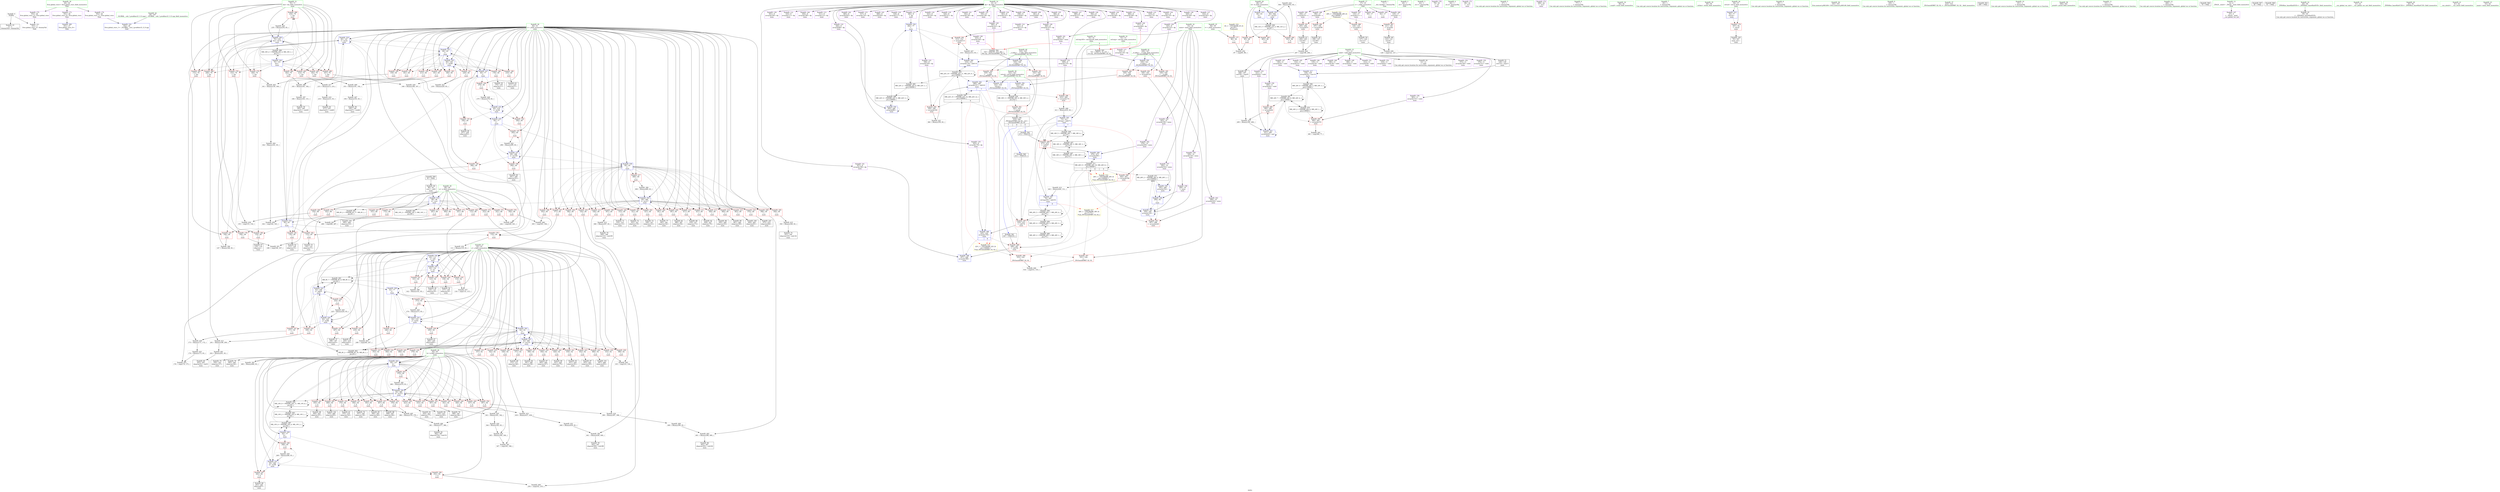 digraph "SVFG" {
	label="SVFG";

	Node0x55af2a9fca90 [shape=record,color=grey,label="{NodeID: 0\nNullPtr}"];
	Node0x55af2a9fca90 -> Node0x55af2aa2c7e0[style=solid];
	Node0x55af2a9fca90 -> Node0x55af2aa3e360[style=solid];
	Node0x55af2aa495f0 [shape=record,color=grey,label="{NodeID: 443\n248 = cmp(246, 247, )\n}"];
	Node0x55af2aa3c790 [shape=record,color=red,label="{NodeID: 277\n494\<--68\n\<--n\nmain\n}"];
	Node0x55af2aa3c790 -> Node0x55af2aa2d300[style=solid];
	Node0x55af2aa30540 [shape=record,color=red,label="{NodeID: 194\n278\<--60\n\<--i\nmain\n}"];
	Node0x55af2aa30540 -> Node0x55af2aa47f70[style=solid];
	Node0x55af2aa2d8b0 [shape=record,color=purple,label="{NodeID: 111\n282\<--8\n\<--dp\nmain\n}"];
	Node0x55af2aa2d8b0 -> Node0x55af2aa3f640[style=solid];
	Node0x55af2aa01f00 [shape=record,color=green,label="{NodeID: 28\n64\<--65\nk\<--k_field_insensitive\nmain\n}"];
	Node0x55af2aa01f00 -> Node0x55af2aa3ae60[style=solid];
	Node0x55af2aa01f00 -> Node0x55af2aa3af30[style=solid];
	Node0x55af2aa01f00 -> Node0x55af2aa3b000[style=solid];
	Node0x55af2aa01f00 -> Node0x55af2aa3b0d0[style=solid];
	Node0x55af2aa01f00 -> Node0x55af2aa3b1a0[style=solid];
	Node0x55af2aa01f00 -> Node0x55af2aa3b270[style=solid];
	Node0x55af2aa01f00 -> Node0x55af2aa3b340[style=solid];
	Node0x55af2aa01f00 -> Node0x55af2aa3b410[style=solid];
	Node0x55af2aa01f00 -> Node0x55af2aa3b4e0[style=solid];
	Node0x55af2aa01f00 -> Node0x55af2aa3b5b0[style=solid];
	Node0x55af2aa01f00 -> Node0x55af2aa3b680[style=solid];
	Node0x55af2aa01f00 -> Node0x55af2aa3b750[style=solid];
	Node0x55af2aa01f00 -> Node0x55af2aa3b820[style=solid];
	Node0x55af2aa01f00 -> Node0x55af2aa3b8f0[style=solid];
	Node0x55af2aa01f00 -> Node0x55af2aa3b9c0[style=solid];
	Node0x55af2aa01f00 -> Node0x55af2aa3ba90[style=solid];
	Node0x55af2aa01f00 -> Node0x55af2aa3bb60[style=solid];
	Node0x55af2aa01f00 -> Node0x55af2aa3bc30[style=solid];
	Node0x55af2aa01f00 -> Node0x55af2aa3f230[style=solid];
	Node0x55af2aa01f00 -> Node0x55af2aa3f3d0[style=solid];
	Node0x55af2aa01f00 -> Node0x55af2aa3fd90[style=solid];
	Node0x55af2aa01f00 -> Node0x55af2aa40340[style=solid];
	Node0x55af2aa61ad0 [shape=record,color=black,label="{NodeID: 471\nMR_26V_2 = PHI(MR_26V_6, MR_26V_1, )\npts\{160000 \}\n}"];
	Node0x55af2aa61ad0 -> Node0x55af2aa3f7e0[style=dashed];
	Node0x55af2aa61ad0 -> Node0x55af2aa3f980[style=dashed];
	Node0x55af2aa3de50 [shape=record,color=red,label="{NodeID: 305\n530\<--526\n\<--__b.addr\n_ZSt3minIiERKT_S2_S2_\n}"];
	Node0x55af2aa3de50 -> Node0x55af2aa3dff0[style=solid];
	Node0x55af2aa31c00 [shape=record,color=red,label="{NodeID: 222\n171\<--62\n\<--j\nmain\n}"];
	Node0x55af2aa31c00 -> Node0x55af2aa48b70[style=solid];
	Node0x55af2aa336b0 [shape=record,color=purple,label="{NodeID: 139\n451\<--8\narrayidx194\<--dp\nmain\n}"];
	Node0x55af2aa2e320 [shape=record,color=black,label="{NodeID: 56\n185\<--184\nidxprom41\<--sub40\nmain\n}"];
	Node0x55af2aa46d70 [shape=record,color=grey,label="{NodeID: 416\n504 = Binary(503, 83, )\n}"];
	Node0x55af2aa46d70 -> Node0x55af2aa405b0[style=solid];
	Node0x55af2aa3f570 [shape=record,color=blue,label="{NodeID: 333\n60\<--279\ni\<--inc96\nmain\n}"];
	Node0x55af2aa3f570 -> Node0x55af2aa303a0[style=dashed];
	Node0x55af2aa3f570 -> Node0x55af2aa30470[style=dashed];
	Node0x55af2aa3f570 -> Node0x55af2aa30540[style=dashed];
	Node0x55af2aa3f570 -> Node0x55af2aa3f570[style=dashed];
	Node0x55af2aa3f570 -> Node0x55af2aa3f710[style=dashed];
	Node0x55af2aa3b1a0 [shape=record,color=red,label="{NodeID: 250\n341\<--64\n\<--k\nmain\n}"];
	Node0x55af2aa3b1a0 -> Node0x55af2aa47af0[style=solid];
	Node0x55af2aa34d70 [shape=record,color=purple,label="{NodeID: 167\n125\<--17\narrayidx11\<--s\nmain\n}"];
	Node0x55af2aa34d70 -> Node0x55af2aa3d080[style=solid];
	Node0x55af2aa2f9e0 [shape=record,color=black,label="{NodeID: 84\n391\<--390\nidxprom158\<--\nmain\n}"];
	Node0x55af2aa1aa80 [shape=record,color=green,label="{NodeID: 1\n7\<--1\n__dso_handle\<--dummyObj\nGlob }"];
	Node0x55af2aa49770 [shape=record,color=grey,label="{NodeID: 444\n207 = cmp(198, 206, )\n}"];
	Node0x55af2aa49770 -> Node0x55af2aa2e800[style=solid];
	Node0x55af2aa3c860 [shape=record,color=red,label="{NodeID: 278\n153\<--70\n\<--len\nmain\n}"];
	Node0x55af2aa3c860 -> Node0x55af2aa48ff0[style=solid];
	Node0x55af2aa30610 [shape=record,color=red,label="{NodeID: 195\n286\<--60\n\<--i\nmain\n}"];
	Node0x55af2aa30610 -> Node0x55af2aa49bf0[style=solid];
	Node0x55af2aa2d980 [shape=record,color=purple,label="{NodeID: 112\n310\<--8\narrayidx111\<--dp\nmain\n}"];
	Node0x55af2aa01fd0 [shape=record,color=green,label="{NodeID: 29\n66\<--67\ntt\<--tt_field_insensitive\nmain\n}"];
	Node0x55af2aa01fd0 -> Node0x55af2aa3bd00[style=solid];
	Node0x55af2aa01fd0 -> Node0x55af2aa3bdd0[style=solid];
	Node0x55af2aa01fd0 -> Node0x55af2aa3bea0[style=solid];
	Node0x55af2aa01fd0 -> Node0x55af2aa3e530[style=solid];
	Node0x55af2aa01fd0 -> Node0x55af2aa405b0[style=solid];
	Node0x55af2aa3df20 [shape=record,color=red,label="{NodeID: 306\n536\<--526\n\<--__b.addr\n_ZSt3minIiERKT_S2_S2_\n}"];
	Node0x55af2aa3df20 -> Node0x55af2aa40820[style=solid];
	Node0x55af2aa31cd0 [shape=record,color=red,label="{NodeID: 223\n187\<--62\n\<--j\nmain\n}"];
	Node0x55af2aa31cd0 -> Node0x55af2aa2e3f0[style=solid];
	Node0x55af2aa33780 [shape=record,color=purple,label="{NodeID: 140\n454\<--8\narrayidx196\<--dp\nmain\n}"];
	Node0x55af2aa2e3f0 [shape=record,color=black,label="{NodeID: 57\n188\<--187\nidxprom43\<--\nmain\n}"];
	Node0x55af2aa46ef0 [shape=record,color=grey,label="{NodeID: 417\n215 = Binary(213, 214, )\n}"];
	Node0x55af2aa46ef0 -> Node0x55af2aa471f0[style=solid];
	Node0x55af2aa3f640 [shape=record,color=blue,label="{NodeID: 334\n282\<--77\n\<--\nmain\n}"];
	Node0x55af2aa3f640 -> Node0x55af2aa3d3c0[style=dashed];
	Node0x55af2aa3f640 -> Node0x55af2aa3fb20[style=dashed];
	Node0x55af2aa3f640 -> Node0x55af2aa610d0[style=dashed];
	Node0x55af2aa3b270 [shape=record,color=red,label="{NodeID: 251\n356\<--64\n\<--k\nmain\n}"];
	Node0x55af2aa3b270 -> Node0x55af2aa2f360[style=solid];
	Node0x55af2aa34e40 [shape=record,color=purple,label="{NodeID: 168\n196\<--17\narrayidx48\<--s\nmain\n}"];
	Node0x55af2aa34e40 -> Node0x55af2aa3d220[style=solid];
	Node0x55af2aa2fab0 [shape=record,color=black,label="{NodeID: 85\n394\<--393\nidxprom160\<--\nmain\n}"];
	Node0x55af2a9fc9f0 [shape=record,color=green,label="{NodeID: 2\n20\<--1\n.str\<--dummyObj\nGlob }"];
	Node0x55af2aa498f0 [shape=record,color=grey,label="{NodeID: 445\n335 = cmp(333, 334, )\n}"];
	Node0x55af2aa3c930 [shape=record,color=red,label="{NodeID: 279\n160\<--70\n\<--len\nmain\n}"];
	Node0x55af2aa3c930 -> Node0x55af2aa37e60[style=solid];
	Node0x55af2aa306e0 [shape=record,color=red,label="{NodeID: 196\n290\<--60\n\<--i\nmain\n}"];
	Node0x55af2aa306e0 -> Node0x55af2aa2edb0[style=solid];
	Node0x55af2aa2da50 [shape=record,color=purple,label="{NodeID: 113\n311\<--8\narrayidx112\<--dp\nmain\n}"];
	Node0x55af2aa020a0 [shape=record,color=green,label="{NodeID: 30\n68\<--69\nn\<--n_field_insensitive\nmain\n}"];
	Node0x55af2aa020a0 -> Node0x55af2aa3bf70[style=solid];
	Node0x55af2aa020a0 -> Node0x55af2aa3c040[style=solid];
	Node0x55af2aa020a0 -> Node0x55af2aa3c110[style=solid];
	Node0x55af2aa020a0 -> Node0x55af2aa3c1e0[style=solid];
	Node0x55af2aa020a0 -> Node0x55af2aa3c2b0[style=solid];
	Node0x55af2aa020a0 -> Node0x55af2aa3c380[style=solid];
	Node0x55af2aa020a0 -> Node0x55af2aa3c450[style=solid];
	Node0x55af2aa020a0 -> Node0x55af2aa3c520[style=solid];
	Node0x55af2aa020a0 -> Node0x55af2aa3c5f0[style=solid];
	Node0x55af2aa020a0 -> Node0x55af2aa3c6c0[style=solid];
	Node0x55af2aa020a0 -> Node0x55af2aa3c790[style=solid];
	Node0x55af2aa020a0 -> Node0x55af2aa3e600[style=solid];
	Node0x55af2aa3dff0 [shape=record,color=red,label="{NodeID: 307\n531\<--530\n\<--\n_ZSt3minIiERKT_S2_S2_\n}"];
	Node0x55af2aa3dff0 -> Node0x55af2aa49170[style=solid];
	Node0x55af2aa31da0 [shape=record,color=red,label="{NodeID: 224\n199\<--62\n\<--j\nmain\n}"];
	Node0x55af2aa31da0 -> Node0x55af2aa465f0[style=solid];
	Node0x55af2aa33850 [shape=record,color=purple,label="{NodeID: 141\n457\<--8\narrayidx198\<--dp\nmain\n}"];
	Node0x55af2aa33850 -> Node0x55af2aa401a0[style=solid];
	Node0x55af2aa2e4c0 [shape=record,color=black,label="{NodeID: 58\n195\<--194\nidxprom47\<--sub46\nmain\n}"];
	Node0x55af2aa47070 [shape=record,color=grey,label="{NodeID: 418\n345 = Binary(340, 344, )\n}"];
	Node0x55af2aa47070 -> Node0x55af2aa492f0[style=solid];
	Node0x55af2aa3f710 [shape=record,color=blue,label="{NodeID: 335\n60\<--77\ni\<--\nmain\n}"];
	Node0x55af2aa3f710 -> Node0x55af2aa30610[style=dashed];
	Node0x55af2aa3f710 -> Node0x55af2aa306e0[style=dashed];
	Node0x55af2aa3f710 -> Node0x55af2aa307b0[style=dashed];
	Node0x55af2aa3f710 -> Node0x55af2aa3f8b0[style=dashed];
	Node0x55af2aa3f710 -> Node0x55af2aa3fa50[style=dashed];
	Node0x55af2aa3b340 [shape=record,color=red,label="{NodeID: 252\n367\<--64\n\<--k\nmain\n}"];
	Node0x55af2aa3b340 -> Node0x55af2aa2f5d0[style=solid];
	Node0x55af2aa34f10 [shape=record,color=purple,label="{NodeID: 169\n204\<--17\narrayidx53\<--s\nmain\n}"];
	Node0x55af2aa34f10 -> Node0x55af2aa3d2f0[style=solid];
	Node0x55af2aa2fb80 [shape=record,color=black,label="{NodeID: 86\n402\<--401\nidxprom165\<--sub164\nmain\n}"];
	Node0x55af2aa03c50 [shape=record,color=green,label="{NodeID: 3\n22\<--1\n.str.1\<--dummyObj\nGlob }"];
	Node0x55af2aa49a70 [shape=record,color=grey,label="{NodeID: 446\n242 = cmp(240, 241, )\n}"];
	Node0x55af2aa3ca00 [shape=record,color=red,label="{NodeID: 280\n167\<--70\n\<--len\nmain\n}"];
	Node0x55af2aa3ca00 -> Node0x55af2aa480f0[style=solid];
	Node0x55af2aa307b0 [shape=record,color=red,label="{NodeID: 197\n295\<--60\n\<--i\nmain\n}"];
	Node0x55af2aa307b0 -> Node0x55af2aa47670[style=solid];
	Node0x55af2aa2db20 [shape=record,color=purple,label="{NodeID: 114\n312\<--8\narrayidx113\<--dp\nmain\n}"];
	Node0x55af2aa2db20 -> Node0x55af2aa3d3c0[style=solid];
	Node0x55af2aa02170 [shape=record,color=green,label="{NodeID: 31\n70\<--71\nlen\<--len_field_insensitive\nmain\n}"];
	Node0x55af2aa02170 -> Node0x55af2aa3c860[style=solid];
	Node0x55af2aa02170 -> Node0x55af2aa3c930[style=solid];
	Node0x55af2aa02170 -> Node0x55af2aa3ca00[style=solid];
	Node0x55af2aa02170 -> Node0x55af2aa3cad0[style=solid];
	Node0x55af2aa02170 -> Node0x55af2aa3cba0[style=solid];
	Node0x55af2aa02170 -> Node0x55af2aa3cc70[style=solid];
	Node0x55af2aa02170 -> Node0x55af2aa3cd40[style=solid];
	Node0x55af2aa02170 -> Node0x55af2aa3ce10[style=solid];
	Node0x55af2aa02170 -> Node0x55af2aa3cee0[style=solid];
	Node0x55af2aa02170 -> Node0x55af2aa3eae0[style=solid];
	Node0x55af2aa02170 -> Node0x55af2aa3efc0[style=solid];
	Node0x55af2aa3e0c0 [shape=record,color=red,label="{NodeID: 308\n533\<--532\n\<--\n_ZSt3minIiERKT_S2_S2_\n}"];
	Node0x55af2aa3e0c0 -> Node0x55af2aa49170[style=solid];
	Node0x55af2aa31e70 [shape=record,color=red,label="{NodeID: 225\n219\<--62\n\<--j\nmain\n}"];
	Node0x55af2aa31e70 -> Node0x55af2aa2ea70[style=solid];
	Node0x55af2aa33920 [shape=record,color=purple,label="{NodeID: 142\n465\<--8\narrayidx202\<--dp\nmain\n}"];
	Node0x55af2aa2e590 [shape=record,color=black,label="{NodeID: 59\n198\<--197\nconv49\<--\nmain\n}"];
	Node0x55af2aa2e590 -> Node0x55af2aa49770[style=solid];
	Node0x55af2aa471f0 [shape=record,color=grey,label="{NodeID: 419\n216 = Binary(215, 83, )\n}"];
	Node0x55af2aa471f0 -> Node0x55af2aa2e9a0[style=solid];
	Node0x55af2aa3f7e0 [shape=record,color=blue,label="{NodeID: 336\n292\<--266\narrayidx102\<--\nmain\n}"];
	Node0x55af2aa3f7e0 -> Node0x55af2aa3f7e0[style=dashed];
	Node0x55af2aa3f7e0 -> Node0x55af2aa3f980[style=dashed];
	Node0x55af2aa3b410 [shape=record,color=red,label="{NodeID: 253\n374\<--64\n\<--k\nmain\n}"];
	Node0x55af2aa3b410 -> Node0x55af2aa2f770[style=solid];
	Node0x55af2aa34fe0 [shape=record,color=purple,label="{NodeID: 170\n78\<--20\n\<--.str\nmain\n}"];
	Node0x55af2aa2fc50 [shape=record,color=black,label="{NodeID: 87\n405\<--404\nidxprom167\<--\nmain\n}"];
	Node0x55af2aa03ce0 [shape=record,color=green,label="{NodeID: 4\n24\<--1\n.str.2\<--dummyObj\nGlob }"];
	Node0x55af2aa49bf0 [shape=record,color=grey,label="{NodeID: 447\n288 = cmp(286, 287, )\n}"];
	Node0x55af2aa3cad0 [shape=record,color=red,label="{NodeID: 281\n172\<--70\n\<--len\nmain\n}"];
	Node0x55af2aa3cad0 -> Node0x55af2aa48b70[style=solid];
	Node0x55af2aa30880 [shape=record,color=red,label="{NodeID: 198\n303\<--60\n\<--i\nmain\n}"];
	Node0x55af2aa30880 -> Node0x55af2aa49d70[style=solid];
	Node0x55af2aa2dbf0 [shape=record,color=purple,label="{NodeID: 115\n317\<--8\narrayidx116\<--dp\nmain\n}"];
	Node0x55af2aa02240 [shape=record,color=green,label="{NodeID: 32\n72\<--73\nref.tmp\<--ref.tmp_field_insensitive\nmain\n|{|<s1>7}}"];
	Node0x55af2aa02240 -> Node0x55af2aa3ff30[style=solid];
	Node0x55af2aa02240:s1 -> Node0x55af2aa8b8a0[style=solid,color=red];
	Node0x55af2aa36de0 [shape=record,color=grey,label="{NodeID: 392\n441 = Binary(436, 440, )\n}"];
	Node0x55af2aa36de0 -> Node0x55af2aa302d0[style=solid];
	Node0x55af2aa3e190 [shape=record,color=blue,label="{NodeID: 309\n551\<--27\nllvm.global_ctors_0\<--\nGlob }"];
	Node0x55af2aa31f40 [shape=record,color=red,label="{NodeID: 226\n224\<--62\n\<--j\nmain\n}"];
	Node0x55af2aa31f40 -> Node0x55af2aa47370[style=solid];
	Node0x55af2aa339f0 [shape=record,color=purple,label="{NodeID: 143\n468\<--8\narrayidx204\<--dp\nmain\n}"];
	Node0x55af2aa2e660 [shape=record,color=black,label="{NodeID: 60\n203\<--202\nidxprom52\<--sub51\nmain\n}"];
	Node0x55af2aa47370 [shape=record,color=grey,label="{NodeID: 420\n225 = Binary(224, 83, )\n}"];
	Node0x55af2aa47370 -> Node0x55af2aa3ee20[style=solid];
	Node0x55af2aa3f8b0 [shape=record,color=blue,label="{NodeID: 337\n60\<--296\ni\<--inc104\nmain\n}"];
	Node0x55af2aa3f8b0 -> Node0x55af2aa30610[style=dashed];
	Node0x55af2aa3f8b0 -> Node0x55af2aa306e0[style=dashed];
	Node0x55af2aa3f8b0 -> Node0x55af2aa307b0[style=dashed];
	Node0x55af2aa3f8b0 -> Node0x55af2aa3f8b0[style=dashed];
	Node0x55af2aa3f8b0 -> Node0x55af2aa3fa50[style=dashed];
	Node0x55af2aa3b4e0 [shape=record,color=red,label="{NodeID: 254\n378\<--64\n\<--k\nmain\n}"];
	Node0x55af2aa3b4e0 -> Node0x55af2aa38160[style=solid];
	Node0x55af2aa350b0 [shape=record,color=purple,label="{NodeID: 171\n89\<--22\n\<--.str.1\nmain\n}"];
	Node0x55af2aa2fd20 [shape=record,color=black,label="{NodeID: 88\n408\<--407\nidxprom169\<--\nmain\n}"];
	Node0x55af2aa03780 [shape=record,color=green,label="{NodeID: 5\n27\<--1\n\<--dummyObj\nCan only get source location for instruction, argument, global var or function.}"];
	Node0x55af2aa70af0 [shape=record,color=yellow,style=double,label="{NodeID: 531\n28V_1 = ENCHI(MR_28V_0)\npts\{190000 \}\nFun[main]}"];
	Node0x55af2aa70af0 -> Node0x55af2aa3cfb0[style=dashed];
	Node0x55af2aa70af0 -> Node0x55af2aa3d080[style=dashed];
	Node0x55af2aa70af0 -> Node0x55af2aa3d220[style=dashed];
	Node0x55af2aa70af0 -> Node0x55af2aa3d2f0[style=dashed];
	Node0x55af2aa49d70 [shape=record,color=grey,label="{NodeID: 448\n305 = cmp(303, 304, )\n}"];
	Node0x55af2aa3cba0 [shape=record,color=red,label="{NodeID: 282\n182\<--70\n\<--len\nmain\n}"];
	Node0x55af2aa3cba0 -> Node0x55af2aa373e0[style=solid];
	Node0x55af2aa30950 [shape=record,color=red,label="{NodeID: 199\n307\<--60\n\<--i\nmain\n}"];
	Node0x55af2aa30950 -> Node0x55af2aa468f0[style=solid];
	Node0x55af2aa32400 [shape=record,color=purple,label="{NodeID: 116\n318\<--8\narrayidx117\<--dp\nmain\n}"];
	Node0x55af2aa02310 [shape=record,color=green,label="{NodeID: 33\n74\<--75\nref.tmp185\<--ref.tmp185_field_insensitive\nmain\n|{|<s1>8}}"];
	Node0x55af2aa02310 -> Node0x55af2aa400d0[style=solid];
	Node0x55af2aa02310:s1 -> Node0x55af2aa8b8a0[style=solid,color=red];
	Node0x55af2aa36f60 [shape=record,color=grey,label="{NodeID: 393\n485 = Binary(484, 83, )\n}"];
	Node0x55af2aa36f60 -> Node0x55af2aa40410[style=solid];
	Node0x55af2aa3e260 [shape=record,color=blue,label="{NodeID: 310\n552\<--28\nllvm.global_ctors_1\<--_GLOBAL__sub_I_gvaibhav21_0_0.cpp\nGlob }"];
	Node0x55af2aa32010 [shape=record,color=red,label="{NodeID: 227\n246\<--62\n\<--j\nmain\n}"];
	Node0x55af2aa32010 -> Node0x55af2aa495f0[style=solid];
	Node0x55af2aa33ac0 [shape=record,color=purple,label="{NodeID: 144\n471\<--8\narrayidx206\<--dp\nmain\n|{<s0>9}}"];
	Node0x55af2aa33ac0:s0 -> Node0x55af2aa8b8a0[style=solid,color=red];
	Node0x55af2aa2e730 [shape=record,color=black,label="{NodeID: 61\n206\<--205\nconv54\<--\nmain\n}"];
	Node0x55af2aa2e730 -> Node0x55af2aa49770[style=solid];
	Node0x55af2aa5cbd0 [shape=record,color=black,label="{NodeID: 504\nMR_22V_15 = PHI(MR_22V_14, MR_22V_12, )\npts\{100000 \}\n|{|<s4>9}}"];
	Node0x55af2aa5cbd0 -> Node0x55af2aa3d560[style=dashed];
	Node0x55af2aa5cbd0 -> Node0x55af2aa3da40[style=dashed];
	Node0x55af2aa5cbd0 -> Node0x55af2aa3fe60[style=dashed];
	Node0x55af2aa5cbd0 -> Node0x55af2aa5ded0[style=dashed];
	Node0x55af2aa5cbd0:s4 -> Node0x55af2aa6fb00[style=dashed,color=red];
	Node0x55af2aa474f0 [shape=record,color=grey,label="{NodeID: 421\n360 = Binary(359, 83, )\n}"];
	Node0x55af2aa474f0 -> Node0x55af2aa3fe60[style=solid];
	Node0x55af2aa3f980 [shape=record,color=blue,label="{NodeID: 338\n299\<--83\n\<--\nmain\n}"];
	Node0x55af2aa3f980 -> Node0x55af2aa3db10[style=dashed];
	Node0x55af2aa3f980 -> Node0x55af2aa3fbf0[style=dashed];
	Node0x55af2aa3f980 -> Node0x55af2aa61ad0[style=dashed];
	Node0x55af2aa3b5b0 [shape=record,color=red,label="{NodeID: 255\n393\<--64\n\<--k\nmain\n}"];
	Node0x55af2aa3b5b0 -> Node0x55af2aa2fab0[style=solid];
	Node0x55af2aa35180 [shape=record,color=purple,label="{NodeID: 172\n498\<--24\n\<--.str.2\nmain\n}"];
	Node0x55af2aa2fdf0 [shape=record,color=black,label="{NodeID: 89\n418\<--417\nidxprom173\<--\nmain\n}"];
	Node0x55af2aa03810 [shape=record,color=green,label="{NodeID: 6\n77\<--1\n\<--dummyObj\nCan only get source location for instruction, argument, global var or function.}"];
	Node0x55af2aa49ef0 [shape=record,color=grey,label="{NodeID: 449\n254 = cmp(252, 253, )\n}"];
	Node0x55af2aa3cc70 [shape=record,color=red,label="{NodeID: 283\n192\<--70\n\<--len\nmain\n}"];
	Node0x55af2aa3cc70 -> Node0x55af2aa462f0[style=solid];
	Node0x55af2aa30a20 [shape=record,color=red,label="{NodeID: 200\n315\<--60\n\<--i\nmain\n}"];
	Node0x55af2aa30a20 -> Node0x55af2aa2ef50[style=solid];
	Node0x55af2aa324d0 [shape=record,color=purple,label="{NodeID: 117\n319\<--8\narrayidx118\<--dp\nmain\n}"];
	Node0x55af2aa324d0 -> Node0x55af2aa3fb20[style=solid];
	Node0x55af2aa023e0 [shape=record,color=green,label="{NodeID: 34\n80\<--81\nscanf\<--scanf_field_insensitive\n}"];
	Node0x55af2aa8aa20 [shape=record,color=black,label="{NodeID: 560\n413 = PHI(519, )\n}"];
	Node0x55af2aa8aa20 -> Node0x55af2aa3d7d0[style=solid];
	Node0x55af2aa370e0 [shape=record,color=grey,label="{NodeID: 394\n147 = Binary(146, 83, )\n}"];
	Node0x55af2aa370e0 -> Node0x55af2aa3ea10[style=solid];
	Node0x55af2aa3e360 [shape=record,color=blue, style = dotted,label="{NodeID: 311\n553\<--3\nllvm.global_ctors_2\<--dummyVal\nGlob }"];
	Node0x55af2aa320e0 [shape=record,color=red,label="{NodeID: 228\n259\<--62\n\<--j\nmain\n}"];
	Node0x55af2aa320e0 -> Node0x55af2aa2ec10[style=solid];
	Node0x55af2aa33b90 [shape=record,color=purple,label="{NodeID: 145\n132\<--11\narrayidx16\<--valid\nmain\n}"];
	Node0x55af2aa2e800 [shape=record,color=black,label="{NodeID: 62\n208\<--207\nconv56\<--cmp55\nmain\n}"];
	Node0x55af2aa2e800 -> Node0x55af2aa46a70[style=solid];
	Node0x55af2aa47670 [shape=record,color=grey,label="{NodeID: 422\n296 = Binary(295, 83, )\n}"];
	Node0x55af2aa47670 -> Node0x55af2aa3f8b0[style=solid];
	Node0x55af2aa3fa50 [shape=record,color=blue,label="{NodeID: 339\n60\<--83\ni\<--\nmain\n}"];
	Node0x55af2aa3fa50 -> Node0x55af2aa30880[style=dashed];
	Node0x55af2aa3fa50 -> Node0x55af2aa30950[style=dashed];
	Node0x55af2aa3fa50 -> Node0x55af2aa30a20[style=dashed];
	Node0x55af2aa3fa50 -> Node0x55af2aa30af0[style=dashed];
	Node0x55af2aa3fa50 -> Node0x55af2aa30bc0[style=dashed];
	Node0x55af2aa3fa50 -> Node0x55af2aa30c90[style=dashed];
	Node0x55af2aa3fa50 -> Node0x55af2aa30d60[style=dashed];
	Node0x55af2aa3fa50 -> Node0x55af2aa30e30[style=dashed];
	Node0x55af2aa3fa50 -> Node0x55af2aa30f00[style=dashed];
	Node0x55af2aa3fa50 -> Node0x55af2aa30fd0[style=dashed];
	Node0x55af2aa3fa50 -> Node0x55af2aa310a0[style=dashed];
	Node0x55af2aa3fa50 -> Node0x55af2aa31170[style=dashed];
	Node0x55af2aa3fa50 -> Node0x55af2aa31240[style=dashed];
	Node0x55af2aa3fa50 -> Node0x55af2aa31310[style=dashed];
	Node0x55af2aa3fa50 -> Node0x55af2aa313e0[style=dashed];
	Node0x55af2aa3fa50 -> Node0x55af2aa314b0[style=dashed];
	Node0x55af2aa3fa50 -> Node0x55af2aa31580[style=dashed];
	Node0x55af2aa3fa50 -> Node0x55af2aa31650[style=dashed];
	Node0x55af2aa3fa50 -> Node0x55af2aa31720[style=dashed];
	Node0x55af2aa3fa50 -> Node0x55af2aa317f0[style=dashed];
	Node0x55af2aa3fa50 -> Node0x55af2aa404e0[style=dashed];
	Node0x55af2aa3fa50 -> Node0x55af2aa5e8d0[style=dashed];
	Node0x55af2aa3b680 [shape=record,color=red,label="{NodeID: 256\n397\<--64\n\<--k\nmain\n}"];
	Node0x55af2aa3b680 -> Node0x55af2aa46470[style=solid];
	Node0x55af2aa35250 [shape=record,color=purple,label="{NodeID: 173\n551\<--26\nllvm.global_ctors_0\<--llvm.global_ctors\nGlob }"];
	Node0x55af2aa35250 -> Node0x55af2aa3e190[style=solid];
	Node0x55af2aa2fec0 [shape=record,color=black,label="{NodeID: 90\n421\<--420\nidxprom175\<--\nmain\n}"];
	Node0x55af2aa030f0 [shape=record,color=green,label="{NodeID: 7\n83\<--1\n\<--dummyObj\nCan only get source location for instruction, argument, global var or function.}"];
	Node0x55af2aa4a070 [shape=record,color=grey,label="{NodeID: 450\n164 = cmp(162, 163, )\n}"];
	Node0x55af2aa3cd40 [shape=record,color=red,label="{NodeID: 284\n200\<--70\n\<--len\nmain\n}"];
	Node0x55af2aa3cd40 -> Node0x55af2aa465f0[style=solid];
	Node0x55af2aa30af0 [shape=record,color=red,label="{NodeID: 201\n321\<--60\n\<--i\nmain\n}"];
	Node0x55af2aa30af0 -> Node0x55af2aa2f020[style=solid];
	Node0x55af2aa325a0 [shape=record,color=purple,label="{NodeID: 118\n323\<--8\narrayidx120\<--dp\nmain\n}"];
	Node0x55af2aa024b0 [shape=record,color=green,label="{NodeID: 35\n94\<--95\nstrlen\<--strlen_field_insensitive\n}"];
	Node0x55af2aa8b280 [shape=record,color=black,label="{NodeID: 561\n447 = PHI(519, )\n}"];
	Node0x55af2aa8b280 -> Node0x55af2aa3d970[style=solid];
	Node0x55af2aa37260 [shape=record,color=grey,label="{NodeID: 395\n480 = Binary(479, 83, )\n}"];
	Node0x55af2aa37260 -> Node0x55af2aa40340[style=solid];
	Node0x55af2aa3e460 [shape=record,color=blue,label="{NodeID: 312\n56\<--77\nretval\<--\nmain\n}"];
	Node0x55af2aa3e460 -> Node0x55af2aa35550[style=dashed];
	Node0x55af2aa321b0 [shape=record,color=red,label="{NodeID: 229\n273\<--62\n\<--j\nmain\n}"];
	Node0x55af2aa321b0 -> Node0x55af2aa48870[style=solid];
	Node0x55af2aa33c60 [shape=record,color=purple,label="{NodeID: 146\n135\<--11\narrayidx18\<--valid\nmain\n}"];
	Node0x55af2aa2e8d0 [shape=record,color=black,label="{NodeID: 63\n211\<--210\nidxprom57\<--\nmain\n}"];
	Node0x55af2aa5d1c0 [shape=record,color=black,label="{NodeID: 506\nMR_24V_4 = PHI(MR_24V_5, MR_24V_3, )\npts\{130000 \}\n}"];
	Node0x55af2aa5d1c0 -> Node0x55af2aa3d630[style=dashed];
	Node0x55af2aa5d1c0 -> Node0x55af2aa3e870[style=dashed];
	Node0x55af2aa5d1c0 -> Node0x55af2aa615d0[style=dashed];
	Node0x55af2aa5d1c0 -> Node0x55af2aa67ed0[style=dashed];
	Node0x55af2aa5d1c0 -> Node0x55af2aa5d1c0[style=dashed];
	Node0x55af2aa477f0 [shape=record,color=grey,label="{NodeID: 423\n230 = Binary(229, 83, )\n}"];
	Node0x55af2aa477f0 -> Node0x55af2aa3eef0[style=solid];
	Node0x55af2aa3fb20 [shape=record,color=blue,label="{NodeID: 340\n319\<--314\narrayidx118\<--add114\nmain\n}"];
	Node0x55af2aa3fb20 -> Node0x55af2aa3d490[style=dashed];
	Node0x55af2aa3fb20 -> Node0x55af2aa5ded0[style=dashed];
	Node0x55af2aa3b750 [shape=record,color=red,label="{NodeID: 257\n407\<--64\n\<--k\nmain\n}"];
	Node0x55af2aa3b750 -> Node0x55af2aa2fd20[style=solid];
	Node0x55af2aa35350 [shape=record,color=purple,label="{NodeID: 174\n552\<--26\nllvm.global_ctors_1\<--llvm.global_ctors\nGlob }"];
	Node0x55af2aa35350 -> Node0x55af2aa3e260[style=solid];
	Node0x55af2aa2ff90 [shape=record,color=black,label="{NodeID: 91\n424\<--423\nidxprom177\<--\nmain\n}"];
	Node0x55af2aa03180 [shape=record,color=green,label="{NodeID: 8\n99\<--1\n\<--dummyObj\nCan only get source location for instruction, argument, global var or function.}"];
	Node0x55af2aa4a1f0 [shape=record,color=grey,label="{NodeID: 451\n108 = cmp(106, 107, )\n}"];
	Node0x55af2aa3ce10 [shape=record,color=red,label="{NodeID: 285\n214\<--70\n\<--len\nmain\n}"];
	Node0x55af2aa3ce10 -> Node0x55af2aa46ef0[style=solid];
	Node0x55af2aa30bc0 [shape=record,color=red,label="{NodeID: 202\n327\<--60\n\<--i\nmain\n}"];
	Node0x55af2aa30bc0 -> Node0x55af2aa2f0f0[style=solid];
	Node0x55af2aa32670 [shape=record,color=purple,label="{NodeID: 119\n324\<--8\narrayidx121\<--dp\nmain\n}"];
	Node0x55af2aa02580 [shape=record,color=green,label="{NodeID: 36\n102\<--103\nllvm.memset.p0i8.i64\<--llvm.memset.p0i8.i64_field_insensitive\n}"];
	Node0x55af2aa8b380 [shape=record,color=black,label="{NodeID: 562\n472 = PHI(519, )\n}"];
	Node0x55af2aa8b380 -> Node0x55af2aa3da40[style=solid];
	Node0x55af2aa373e0 [shape=record,color=grey,label="{NodeID: 396\n183 = Binary(181, 182, )\n}"];
	Node0x55af2aa373e0 -> Node0x55af2aa37560[style=solid];
	Node0x55af2aa3e530 [shape=record,color=blue,label="{NodeID: 313\n66\<--83\ntt\<--\nmain\n}"];
	Node0x55af2aa3e530 -> Node0x55af2aa5f7d0[style=dashed];
	Node0x55af2aa32280 [shape=record,color=red,label="{NodeID: 230\n333\<--62\n\<--j\nmain\n}"];
	Node0x55af2aa32280 -> Node0x55af2aa498f0[style=solid];
	Node0x55af2aa33d30 [shape=record,color=purple,label="{NodeID: 147\n138\<--11\narrayidx20\<--valid\nmain\n}"];
	Node0x55af2aa33d30 -> Node0x55af2aa3e870[style=solid];
	Node0x55af2aa2e9a0 [shape=record,color=black,label="{NodeID: 64\n217\<--216\nidxprom61\<--sub60\nmain\n}"];
	Node0x55af2aa47970 [shape=record,color=grey,label="{NodeID: 424\n344 = Binary(343, 83, )\n}"];
	Node0x55af2aa47970 -> Node0x55af2aa47070[style=solid];
	Node0x55af2aa3fbf0 [shape=record,color=blue,label="{NodeID: 341\n329\<--326\narrayidx124\<--\nmain\n}"];
	Node0x55af2aa3fbf0 -> Node0x55af2aa3db10[style=dashed];
	Node0x55af2aa3fbf0 -> Node0x55af2aa3fbf0[style=dashed];
	Node0x55af2aa3fbf0 -> Node0x55af2aa61ad0[style=dashed];
	Node0x55af2aa3fbf0 -> Node0x55af2aa6eae0[style=dashed];
	Node0x55af2aa3b820 [shape=record,color=red,label="{NodeID: 258\n423\<--64\n\<--k\nmain\n}"];
	Node0x55af2aa3b820 -> Node0x55af2aa2ff90[style=solid];
	Node0x55af2aa35450 [shape=record,color=purple,label="{NodeID: 175\n553\<--26\nllvm.global_ctors_2\<--llvm.global_ctors\nGlob }"];
	Node0x55af2aa35450 -> Node0x55af2aa3e360[style=solid];
	Node0x55af2aa30060 [shape=record,color=black,label="{NodeID: 92\n428\<--427\nidxprom179\<--\nmain\n}"];
	Node0x55af2aa03210 [shape=record,color=green,label="{NodeID: 9\n100\<--1\n\<--dummyObj\nCan only get source location for instruction, argument, global var or function.}"];
	Node0x55af2aa4a370 [shape=record,color=grey,label="{NodeID: 452\n87 = cmp(85, 86, )\n}"];
	Node0x55af2aa3cee0 [shape=record,color=red,label="{NodeID: 286\n234\<--70\n\<--len\nmain\n}"];
	Node0x55af2aa3cee0 -> Node0x55af2aa47c70[style=solid];
	Node0x55af2aa30c90 [shape=record,color=red,label="{NodeID: 203\n334\<--60\n\<--i\nmain\n}"];
	Node0x55af2aa30c90 -> Node0x55af2aa498f0[style=solid];
	Node0x55af2aa32740 [shape=record,color=purple,label="{NodeID: 120\n325\<--8\narrayidx122\<--dp\nmain\n}"];
	Node0x55af2aa32740 -> Node0x55af2aa3d490[style=solid];
	Node0x55af2aa02680 [shape=record,color=green,label="{NodeID: 37\n414\<--415\n_ZSt3minIiERKT_S2_S2_\<--_ZSt3minIiERKT_S2_S2__field_insensitive\n}"];
	Node0x55af2aa8b4c0 [shape=record,color=black,label="{NodeID: 563\n499 = PHI()\n}"];
	Node0x55af2aa37560 [shape=record,color=grey,label="{NodeID: 397\n184 = Binary(183, 151, )\n}"];
	Node0x55af2aa37560 -> Node0x55af2aa2e320[style=solid];
	Node0x55af2aa3e600 [shape=record,color=blue,label="{NodeID: 314\n68\<--96\nn\<--conv\nmain\n}"];
	Node0x55af2aa3e600 -> Node0x55af2aa3bf70[style=dashed];
	Node0x55af2aa3e600 -> Node0x55af2aa3c040[style=dashed];
	Node0x55af2aa3e600 -> Node0x55af2aa3c110[style=dashed];
	Node0x55af2aa3e600 -> Node0x55af2aa3c1e0[style=dashed];
	Node0x55af2aa3e600 -> Node0x55af2aa3c2b0[style=dashed];
	Node0x55af2aa3e600 -> Node0x55af2aa3c380[style=dashed];
	Node0x55af2aa3e600 -> Node0x55af2aa3c450[style=dashed];
	Node0x55af2aa3e600 -> Node0x55af2aa3c520[style=dashed];
	Node0x55af2aa3e600 -> Node0x55af2aa3c5f0[style=dashed];
	Node0x55af2aa3e600 -> Node0x55af2aa3c6c0[style=dashed];
	Node0x55af2aa3e600 -> Node0x55af2aa3c790[style=dashed];
	Node0x55af2aa3e600 -> Node0x55af2aa5fcd0[style=dashed];
	Node0x55af2aa3a270 [shape=record,color=red,label="{NodeID: 231\n337\<--62\n\<--j\nmain\n}"];
	Node0x55af2aa3a270 -> Node0x55af2aa3fd90[style=solid];
	Node0x55af2aa33e00 [shape=record,color=purple,label="{NodeID: 148\n180\<--11\narrayidx38\<--valid\nmain\n}"];
	Node0x55af2aa2ea70 [shape=record,color=black,label="{NodeID: 65\n220\<--219\nidxprom63\<--\nmain\n}"];
	Node0x55af2aa6dc10 [shape=record,color=black,label="{NodeID: 508\nMR_18V_5 = PHI(MR_18V_7, MR_18V_4, )\npts\{73 \}\n}"];
	Node0x55af2aa6dc10 -> Node0x55af2aa3da40[style=dashed];
	Node0x55af2aa6dc10 -> Node0x55af2aa3ff30[style=dashed];
	Node0x55af2aa6dc10 -> Node0x55af2aa5d4d0[style=dashed];
	Node0x55af2aa6dc10 -> Node0x55af2aa6dc10[style=dashed];
	Node0x55af2aa47af0 [shape=record,color=grey,label="{NodeID: 425\n343 = Binary(341, 342, )\n}"];
	Node0x55af2aa47af0 -> Node0x55af2aa47970[style=solid];
	Node0x55af2aa3fcc0 [shape=record,color=blue,label="{NodeID: 342\n62\<--83\nj\<--\nmain\n}"];
	Node0x55af2aa3fcc0 -> Node0x55af2aa32280[style=dashed];
	Node0x55af2aa3fcc0 -> Node0x55af2aa3a270[style=dashed];
	Node0x55af2aa3fcc0 -> Node0x55af2aa3a300[style=dashed];
	Node0x55af2aa3fcc0 -> Node0x55af2aa3a3d0[style=dashed];
	Node0x55af2aa3fcc0 -> Node0x55af2aa3a4a0[style=dashed];
	Node0x55af2aa3fcc0 -> Node0x55af2aa3a570[style=dashed];
	Node0x55af2aa3fcc0 -> Node0x55af2aa3a640[style=dashed];
	Node0x55af2aa3fcc0 -> Node0x55af2aa3a710[style=dashed];
	Node0x55af2aa3fcc0 -> Node0x55af2aa3a7e0[style=dashed];
	Node0x55af2aa3fcc0 -> Node0x55af2aa3a8b0[style=dashed];
	Node0x55af2aa3fcc0 -> Node0x55af2aa3a980[style=dashed];
	Node0x55af2aa3fcc0 -> Node0x55af2aa3aa50[style=dashed];
	Node0x55af2aa3fcc0 -> Node0x55af2aa3ab20[style=dashed];
	Node0x55af2aa3fcc0 -> Node0x55af2aa3abf0[style=dashed];
	Node0x55af2aa3fcc0 -> Node0x55af2aa3acc0[style=dashed];
	Node0x55af2aa3fcc0 -> Node0x55af2aa3ad90[style=dashed];
	Node0x55af2aa3fcc0 -> Node0x55af2aa3fcc0[style=dashed];
	Node0x55af2aa3fcc0 -> Node0x55af2aa40410[style=dashed];
	Node0x55af2aa3fcc0 -> Node0x55af2aa5edd0[style=dashed];
	Node0x55af2aa3b8f0 [shape=record,color=red,label="{NodeID: 259\n433\<--64\n\<--k\nmain\n}"];
	Node0x55af2aa3b8f0 -> Node0x55af2aa30200[style=solid];
	Node0x55af2aa35550 [shape=record,color=red,label="{NodeID: 176\n507\<--56\n\<--retval\nmain\n}"];
	Node0x55af2aa35550 -> Node0x55af2aa2d3d0[style=solid];
	Node0x55af2aa30130 [shape=record,color=black,label="{NodeID: 93\n431\<--430\nidxprom181\<--\nmain\n}"];
	Node0x55af2a9fc5f0 [shape=record,color=green,label="{NodeID: 10\n101\<--1\n\<--dummyObj\nCan only get source location for instruction, argument, global var or function.}"];
	Node0x55af2aa4a4f0 [shape=record,color=grey,label="{NodeID: 453\n176 = cmp(174, 175, )\n}"];
	Node0x55af2aa3cfb0 [shape=record,color=red,label="{NodeID: 287\n121\<--120\n\<--arrayidx\nmain\n}"];
	Node0x55af2aa3cfb0 -> Node0x55af2aa2dca0[style=solid];
	Node0x55af2aa30d60 [shape=record,color=red,label="{NodeID: 204\n346\<--60\n\<--i\nmain\n}"];
	Node0x55af2aa30d60 -> Node0x55af2aa492f0[style=solid];
	Node0x55af2aa32810 [shape=record,color=purple,label="{NodeID: 121\n352\<--8\narrayidx136\<--dp\nmain\n}"];
	Node0x55af2aa2c3b0 [shape=record,color=green,label="{NodeID: 38\n500\<--501\nprintf\<--printf_field_insensitive\n}"];
	Node0x55af2aa8b590 [shape=record,color=black,label="{NodeID: 564\n520 = PHI(395, 435, 462, )\n0th arg _ZSt3minIiERKT_S2_S2_ }"];
	Node0x55af2aa8b590 -> Node0x55af2aa40680[style=solid];
	Node0x55af2aa376e0 [shape=record,color=grey,label="{NodeID: 398\n142 = Binary(141, 83, )\n}"];
	Node0x55af2aa376e0 -> Node0x55af2aa3e940[style=solid];
	Node0x55af2aa3e6d0 [shape=record,color=blue,label="{NodeID: 315\n60\<--83\ni\<--\nmain\n}"];
	Node0x55af2aa3e6d0 -> Node0x55af2aa356f0[style=dashed];
	Node0x55af2aa3e6d0 -> Node0x55af2aa357c0[style=dashed];
	Node0x55af2aa3e6d0 -> Node0x55af2aa35890[style=dashed];
	Node0x55af2aa3e6d0 -> Node0x55af2aa35960[style=dashed];
	Node0x55af2aa3e6d0 -> Node0x55af2aa35a30[style=dashed];
	Node0x55af2aa3e6d0 -> Node0x55af2aa35b00[style=dashed];
	Node0x55af2aa3e6d0 -> Node0x55af2aa3ea10[style=dashed];
	Node0x55af2aa3e6d0 -> Node0x55af2aa3ebb0[style=dashed];
	Node0x55af2aa3e6d0 -> Node0x55af2aa3f090[style=dashed];
	Node0x55af2aa3a300 [shape=record,color=red,label="{NodeID: 232\n342\<--62\n\<--j\nmain\n}"];
	Node0x55af2aa3a300 -> Node0x55af2aa47af0[style=solid];
	Node0x55af2aa33ed0 [shape=record,color=purple,label="{NodeID: 149\n186\<--11\narrayidx42\<--valid\nmain\n}"];
	Node0x55af2aa2eb40 [shape=record,color=black,label="{NodeID: 66\n257\<--256\nidxprom83\<--\nmain\n}"];
	Node0x55af2aa6e0e0 [shape=record,color=black,label="{NodeID: 509\nMR_20V_5 = PHI(MR_20V_7, MR_20V_4, )\npts\{75 \}\n}"];
	Node0x55af2aa6e0e0 -> Node0x55af2aa3d7d0[style=dashed];
	Node0x55af2aa6e0e0 -> Node0x55af2aa3da40[style=dashed];
	Node0x55af2aa6e0e0 -> Node0x55af2aa400d0[style=dashed];
	Node0x55af2aa6e0e0 -> Node0x55af2aa5d9d0[style=dashed];
	Node0x55af2aa6e0e0 -> Node0x55af2aa6e0e0[style=dashed];
	Node0x55af2aa47c70 [shape=record,color=grey,label="{NodeID: 426\n235 = Binary(234, 83, )\n}"];
	Node0x55af2aa47c70 -> Node0x55af2aa3efc0[style=solid];
	Node0x55af2aa3fd90 [shape=record,color=blue,label="{NodeID: 343\n64\<--337\nk\<--\nmain\n}"];
	Node0x55af2aa3fd90 -> Node0x55af2aa3b0d0[style=dashed];
	Node0x55af2aa3fd90 -> Node0x55af2aa3b1a0[style=dashed];
	Node0x55af2aa3fd90 -> Node0x55af2aa3b270[style=dashed];
	Node0x55af2aa3fd90 -> Node0x55af2aa3b340[style=dashed];
	Node0x55af2aa3fd90 -> Node0x55af2aa3b410[style=dashed];
	Node0x55af2aa3fd90 -> Node0x55af2aa3b4e0[style=dashed];
	Node0x55af2aa3fd90 -> Node0x55af2aa3b5b0[style=dashed];
	Node0x55af2aa3fd90 -> Node0x55af2aa3b680[style=dashed];
	Node0x55af2aa3fd90 -> Node0x55af2aa3b750[style=dashed];
	Node0x55af2aa3fd90 -> Node0x55af2aa3b820[style=dashed];
	Node0x55af2aa3fd90 -> Node0x55af2aa3b8f0[style=dashed];
	Node0x55af2aa3fd90 -> Node0x55af2aa3b9c0[style=dashed];
	Node0x55af2aa3fd90 -> Node0x55af2aa3ba90[style=dashed];
	Node0x55af2aa3fd90 -> Node0x55af2aa3bb60[style=dashed];
	Node0x55af2aa3fd90 -> Node0x55af2aa3bc30[style=dashed];
	Node0x55af2aa3fd90 -> Node0x55af2aa40340[style=dashed];
	Node0x55af2aa3fd90 -> Node0x55af2aa5d3e0[style=dashed];
	Node0x55af2aa3b9c0 [shape=record,color=red,label="{NodeID: 260\n437\<--64\n\<--k\nmain\n}"];
	Node0x55af2aa3b9c0 -> Node0x55af2aa486f0[style=solid];
	Node0x55af2aa35620 [shape=record,color=red,label="{NodeID: 177\n86\<--58\n\<--t\nmain\n}"];
	Node0x55af2aa35620 -> Node0x55af2aa4a370[style=solid];
	Node0x55af2aa30200 [shape=record,color=black,label="{NodeID: 94\n434\<--433\nidxprom183\<--\nmain\n}"];
	Node0x55af2a9fc680 [shape=record,color=green,label="{NodeID: 11\n151\<--1\n\<--dummyObj\nCan only get source location for instruction, argument, global var or function.}"];
	Node0x55af2aa0dc50 [shape=record,color=black,label="{NodeID: 454\nMR_30V_3 = PHI(MR_30V_4, MR_30V_2, )\npts\{523 \}\n}"];
	Node0x55af2aa0dc50 -> Node0x55af2aa3dbe0[style=dashed];
	Node0x55af2aa3d080 [shape=record,color=red,label="{NodeID: 288\n126\<--125\n\<--arrayidx11\nmain\n}"];
	Node0x55af2aa3d080 -> Node0x55af2aa2de40[style=solid];
	Node0x55af2aa30e30 [shape=record,color=red,label="{NodeID: 205\n349\<--60\n\<--i\nmain\n}"];
	Node0x55af2aa30e30 -> Node0x55af2aa46bf0[style=solid];
	Node0x55af2aa328e0 [shape=record,color=purple,label="{NodeID: 122\n355\<--8\narrayidx138\<--dp\nmain\n}"];
	Node0x55af2aa2c470 [shape=record,color=green,label="{NodeID: 39\n522\<--523\nretval\<--retval_field_insensitive\n_ZSt3minIiERKT_S2_S2_\n}"];
	Node0x55af2aa2c470 -> Node0x55af2aa3dbe0[style=solid];
	Node0x55af2aa2c470 -> Node0x55af2aa40820[style=solid];
	Node0x55af2aa2c470 -> Node0x55af2aa408f0[style=solid];
	Node0x55af2aa8b8a0 [shape=record,color=black,label="{NodeID: 565\n521 = PHI(72, 74, 471, )\n1st arg _ZSt3minIiERKT_S2_S2_ }"];
	Node0x55af2aa8b8a0 -> Node0x55af2aa40750[style=solid];
	Node0x55af2aa37860 [shape=record,color=grey,label="{NodeID: 399\n490 = Binary(489, 83, )\n}"];
	Node0x55af2aa37860 -> Node0x55af2aa404e0[style=solid];
	Node0x55af2aa3e7a0 [shape=record,color=blue,label="{NodeID: 316\n62\<--111\nj\<--add\nmain\n}"];
	Node0x55af2aa3e7a0 -> Node0x55af2aa318c0[style=dashed];
	Node0x55af2aa3e7a0 -> Node0x55af2aa31990[style=dashed];
	Node0x55af2aa3e7a0 -> Node0x55af2aa31a60[style=dashed];
	Node0x55af2aa3e7a0 -> Node0x55af2aa31b30[style=dashed];
	Node0x55af2aa3e7a0 -> Node0x55af2aa3e7a0[style=dashed];
	Node0x55af2aa3e7a0 -> Node0x55af2aa3e940[style=dashed];
	Node0x55af2aa3e7a0 -> Node0x55af2aa688d0[style=dashed];
	Node0x55af2aa3a3d0 [shape=record,color=red,label="{NodeID: 233\n353\<--62\n\<--j\nmain\n}"];
	Node0x55af2aa3a3d0 -> Node0x55af2aa2f290[style=solid];
	Node0x55af2aa33fa0 [shape=record,color=purple,label="{NodeID: 150\n189\<--11\narrayidx44\<--valid\nmain\n}"];
	Node0x55af2aa33fa0 -> Node0x55af2aa3d150[style=solid];
	Node0x55af2aa2ec10 [shape=record,color=black,label="{NodeID: 67\n260\<--259\nidxprom85\<--\nmain\n}"];
	Node0x55af2aa47df0 [shape=record,color=grey,label="{NodeID: 427\n314 = Binary(313, 83, )\n}"];
	Node0x55af2aa47df0 -> Node0x55af2aa3fb20[style=solid];
	Node0x55af2aa3fe60 [shape=record,color=blue,label="{NodeID: 344\n369\<--360\narrayidx147\<--add141\nmain\n|{|<s4>7}}"];
	Node0x55af2aa3fe60 -> Node0x55af2aa3d700[style=dashed];
	Node0x55af2aa3fe60 -> Node0x55af2aa3d7d0[style=dashed];
	Node0x55af2aa3fe60 -> Node0x55af2aa40000[style=dashed];
	Node0x55af2aa3fe60 -> Node0x55af2aa5cbd0[style=dashed];
	Node0x55af2aa3fe60:s4 -> Node0x55af2aa6fb00[style=dashed,color=red];
	Node0x55af2aa3ba90 [shape=record,color=red,label="{NodeID: 261\n455\<--64\n\<--k\nmain\n}"];
	Node0x55af2aa3ba90 -> Node0x55af2aa2ce20[style=solid];
	Node0x55af2aa356f0 [shape=record,color=red,label="{NodeID: 178\n106\<--60\n\<--i\nmain\n}"];
	Node0x55af2aa356f0 -> Node0x55af2aa4a1f0[style=solid];
	Node0x55af2aa302d0 [shape=record,color=black,label="{NodeID: 95\n442\<--441\nidxprom189\<--sub188\nmain\n}"];
	Node0x55af2a9fc710 [shape=record,color=green,label="{NodeID: 12\n266\<--1\n\<--dummyObj\nCan only get source location for instruction, argument, global var or function.}"];
	Node0x55af2aa3d150 [shape=record,color=red,label="{NodeID: 289\n190\<--189\n\<--arrayidx44\nmain\n}"];
	Node0x55af2aa3d150 -> Node0x55af2aa46a70[style=solid];
	Node0x55af2aa30f00 [shape=record,color=red,label="{NodeID: 206\n361\<--60\n\<--i\nmain\n}"];
	Node0x55af2aa30f00 -> Node0x55af2aa2f430[style=solid];
	Node0x55af2aa329b0 [shape=record,color=purple,label="{NodeID: 123\n358\<--8\narrayidx140\<--dp\nmain\n}"];
	Node0x55af2aa329b0 -> Node0x55af2aa3d560[style=solid];
	Node0x55af2aa2c540 [shape=record,color=green,label="{NodeID: 40\n524\<--525\n__a.addr\<--__a.addr_field_insensitive\n_ZSt3minIiERKT_S2_S2_\n}"];
	Node0x55af2aa2c540 -> Node0x55af2aa3dcb0[style=solid];
	Node0x55af2aa2c540 -> Node0x55af2aa3dd80[style=solid];
	Node0x55af2aa2c540 -> Node0x55af2aa40680[style=solid];
	Node0x55af2aa8bcd0 [shape=record,color=black,label="{NodeID: 566\n79 = PHI()\n}"];
	Node0x55af2aa379e0 [shape=record,color=grey,label="{NodeID: 400\n400 = Binary(399, 83, )\n}"];
	Node0x55af2aa379e0 -> Node0x55af2aa37ce0[style=solid];
	Node0x55af2aa3e870 [shape=record,color=blue,label="{NodeID: 317\n138\<--129\narrayidx20\<--conv14\nmain\n}"];
	Node0x55af2aa3e870 -> Node0x55af2aa5d1c0[style=dashed];
	Node0x55af2aa3a4a0 [shape=record,color=red,label="{NodeID: 234\n364\<--62\n\<--j\nmain\n}"];
	Node0x55af2aa3a4a0 -> Node0x55af2aa2f500[style=solid];
	Node0x55af2aa34070 [shape=record,color=purple,label="{NodeID: 151\n212\<--11\narrayidx58\<--valid\nmain\n}"];
	Node0x55af2aa2ece0 [shape=record,color=black,label="{NodeID: 68\n263\<--262\nidxprom87\<--\nmain\n}"];
	Node0x55af2aa6eae0 [shape=record,color=black,label="{NodeID: 511\nMR_26V_9 = PHI(MR_26V_10, MR_26V_8, )\npts\{160000 \}\n|{|<s9>7|<s10>8|<s11>9}}"];
	Node0x55af2aa6eae0 -> Node0x55af2aa3d7d0[style=dashed];
	Node0x55af2aa6eae0 -> Node0x55af2aa3d8a0[style=dashed];
	Node0x55af2aa6eae0 -> Node0x55af2aa3d970[style=dashed];
	Node0x55af2aa6eae0 -> Node0x55af2aa3da40[style=dashed];
	Node0x55af2aa6eae0 -> Node0x55af2aa3db10[style=dashed];
	Node0x55af2aa6eae0 -> Node0x55af2aa3fbf0[style=dashed];
	Node0x55af2aa6eae0 -> Node0x55af2aa40270[style=dashed];
	Node0x55af2aa6eae0 -> Node0x55af2aa61ad0[style=dashed];
	Node0x55af2aa6eae0 -> Node0x55af2aa6eae0[style=dashed];
	Node0x55af2aa6eae0:s9 -> Node0x55af2aa6fbe0[style=dashed,color=red];
	Node0x55af2aa6eae0:s10 -> Node0x55af2aa6fbe0[style=dashed,color=red];
	Node0x55af2aa6eae0:s11 -> Node0x55af2aa6fbe0[style=dashed,color=red];
	Node0x55af2aa47f70 [shape=record,color=grey,label="{NodeID: 428\n279 = Binary(278, 83, )\n}"];
	Node0x55af2aa47f70 -> Node0x55af2aa3f570[style=solid];
	Node0x55af2aa3ff30 [shape=record,color=blue,label="{NodeID: 345\n72\<--411\nref.tmp\<--add171\nmain\n|{|<s4>7}}"];
	Node0x55af2aa3ff30 -> Node0x55af2aa3d7d0[style=dashed];
	Node0x55af2aa3ff30 -> Node0x55af2aa3d970[style=dashed];
	Node0x55af2aa3ff30 -> Node0x55af2aa3da40[style=dashed];
	Node0x55af2aa3ff30 -> Node0x55af2aa6dc10[style=dashed];
	Node0x55af2aa3ff30:s4 -> Node0x55af2aa6fe80[style=dashed,color=red];
	Node0x55af2aa3bb60 [shape=record,color=red,label="{NodeID: 262\n469\<--64\n\<--k\nmain\n}"];
	Node0x55af2aa3bb60 -> Node0x55af2aa2d160[style=solid];
	Node0x55af2aa357c0 [shape=record,color=red,label="{NodeID: 179\n110\<--60\n\<--i\nmain\n}"];
	Node0x55af2aa357c0 -> Node0x55af2aa48570[style=solid];
	Node0x55af2aa2cc80 [shape=record,color=black,label="{NodeID: 96\n450\<--449\nidxprom193\<--\nmain\n}"];
	Node0x55af2a9fc7e0 [shape=record,color=green,label="{NodeID: 13\n4\<--6\n_ZStL8__ioinit\<--_ZStL8__ioinit_field_insensitive\nGlob }"];
	Node0x55af2a9fc7e0 -> Node0x55af2aa2d570[style=solid];
	Node0x55af2aa5d3e0 [shape=record,color=black,label="{NodeID: 456\nMR_10V_9 = PHI(MR_10V_11, MR_10V_8, )\npts\{65 \}\n}"];
	Node0x55af2aa5d3e0 -> Node0x55af2aa3fd90[style=dashed];
	Node0x55af2aa5d3e0 -> Node0x55af2aa5d3e0[style=dashed];
	Node0x55af2aa5d3e0 -> Node0x55af2aa5f2d0[style=dashed];
	Node0x55af2aa3d220 [shape=record,color=red,label="{NodeID: 290\n197\<--196\n\<--arrayidx48\nmain\n}"];
	Node0x55af2aa3d220 -> Node0x55af2aa2e590[style=solid];
	Node0x55af2aa30fd0 [shape=record,color=red,label="{NodeID: 207\n377\<--60\n\<--i\nmain\n}"];
	Node0x55af2aa30fd0 -> Node0x55af2aa45e70[style=solid];
	Node0x55af2aa32a80 [shape=record,color=purple,label="{NodeID: 124\n363\<--8\narrayidx143\<--dp\nmain\n}"];
	Node0x55af2aa2c610 [shape=record,color=green,label="{NodeID: 41\n526\<--527\n__b.addr\<--__b.addr_field_insensitive\n_ZSt3minIiERKT_S2_S2_\n}"];
	Node0x55af2aa2c610 -> Node0x55af2aa3de50[style=solid];
	Node0x55af2aa2c610 -> Node0x55af2aa3df20[style=solid];
	Node0x55af2aa2c610 -> Node0x55af2aa40750[style=solid];
	Node0x55af2aa8bdd0 [shape=record,color=black,label="{NodeID: 567\n38 = PHI()\n}"];
	Node0x55af2aa37b60 [shape=record,color=grey,label="{NodeID: 401\n202 = Binary(201, 83, )\n}"];
	Node0x55af2aa37b60 -> Node0x55af2aa2e660[style=solid];
	Node0x55af2aa3e940 [shape=record,color=blue,label="{NodeID: 318\n62\<--142\nj\<--inc\nmain\n}"];
	Node0x55af2aa3e940 -> Node0x55af2aa318c0[style=dashed];
	Node0x55af2aa3e940 -> Node0x55af2aa31990[style=dashed];
	Node0x55af2aa3e940 -> Node0x55af2aa31a60[style=dashed];
	Node0x55af2aa3e940 -> Node0x55af2aa31b30[style=dashed];
	Node0x55af2aa3e940 -> Node0x55af2aa3e7a0[style=dashed];
	Node0x55af2aa3e940 -> Node0x55af2aa3e940[style=dashed];
	Node0x55af2aa3e940 -> Node0x55af2aa688d0[style=dashed];
	Node0x55af2aa3a570 [shape=record,color=red,label="{NodeID: 235\n371\<--62\n\<--j\nmain\n}"];
	Node0x55af2aa3a570 -> Node0x55af2aa2f6a0[style=solid];
	Node0x55af2aa34140 [shape=record,color=purple,label="{NodeID: 152\n218\<--11\narrayidx62\<--valid\nmain\n}"];
	Node0x55af2aa2edb0 [shape=record,color=black,label="{NodeID: 69\n291\<--290\nidxprom101\<--\nmain\n}"];
	Node0x55af2aa480f0 [shape=record,color=grey,label="{NodeID: 429\n168 = Binary(166, 167, )\n}"];
	Node0x55af2aa480f0 -> Node0x55af2aa3ec80[style=solid];
	Node0x55af2aa40000 [shape=record,color=blue,label="{NodeID: 346\n425\<--416\narrayidx178\<--\nmain\n|{|<s2>8}}"];
	Node0x55af2aa40000 -> Node0x55af2aa3d970[style=dashed];
	Node0x55af2aa40000 -> Node0x55af2aa401a0[style=dashed];
	Node0x55af2aa40000:s2 -> Node0x55af2aa6fb00[style=dashed,color=red];
	Node0x55af2aa3bc30 [shape=record,color=red,label="{NodeID: 263\n479\<--64\n\<--k\nmain\n}"];
	Node0x55af2aa3bc30 -> Node0x55af2aa37260[style=solid];
	Node0x55af2aa35890 [shape=record,color=red,label="{NodeID: 180\n118\<--60\n\<--i\nmain\n}"];
	Node0x55af2aa35890 -> Node0x55af2aa2cbb0[style=solid];
	Node0x55af2aa2cd50 [shape=record,color=black,label="{NodeID: 97\n453\<--452\nidxprom195\<--\nmain\n}"];
	Node0x55af2aa00980 [shape=record,color=green,label="{NodeID: 14\n8\<--10\ndp\<--dp_field_insensitive\nGlob }"];
	Node0x55af2aa00980 -> Node0x55af2aa2d640[style=solid];
	Node0x55af2aa00980 -> Node0x55af2aa2d710[style=solid];
	Node0x55af2aa00980 -> Node0x55af2aa2d7e0[style=solid];
	Node0x55af2aa00980 -> Node0x55af2aa2d8b0[style=solid];
	Node0x55af2aa00980 -> Node0x55af2aa2d980[style=solid];
	Node0x55af2aa00980 -> Node0x55af2aa2da50[style=solid];
	Node0x55af2aa00980 -> Node0x55af2aa2db20[style=solid];
	Node0x55af2aa00980 -> Node0x55af2aa2dbf0[style=solid];
	Node0x55af2aa00980 -> Node0x55af2aa32400[style=solid];
	Node0x55af2aa00980 -> Node0x55af2aa324d0[style=solid];
	Node0x55af2aa00980 -> Node0x55af2aa325a0[style=solid];
	Node0x55af2aa00980 -> Node0x55af2aa32670[style=solid];
	Node0x55af2aa00980 -> Node0x55af2aa32740[style=solid];
	Node0x55af2aa00980 -> Node0x55af2aa32810[style=solid];
	Node0x55af2aa00980 -> Node0x55af2aa328e0[style=solid];
	Node0x55af2aa00980 -> Node0x55af2aa329b0[style=solid];
	Node0x55af2aa00980 -> Node0x55af2aa32a80[style=solid];
	Node0x55af2aa00980 -> Node0x55af2aa32b50[style=solid];
	Node0x55af2aa00980 -> Node0x55af2aa32c20[style=solid];
	Node0x55af2aa00980 -> Node0x55af2aa32cf0[style=solid];
	Node0x55af2aa00980 -> Node0x55af2aa32dc0[style=solid];
	Node0x55af2aa00980 -> Node0x55af2aa32e90[style=solid];
	Node0x55af2aa00980 -> Node0x55af2aa32f60[style=solid];
	Node0x55af2aa00980 -> Node0x55af2aa33030[style=solid];
	Node0x55af2aa00980 -> Node0x55af2aa33100[style=solid];
	Node0x55af2aa00980 -> Node0x55af2aa331d0[style=solid];
	Node0x55af2aa00980 -> Node0x55af2aa332a0[style=solid];
	Node0x55af2aa00980 -> Node0x55af2aa33370[style=solid];
	Node0x55af2aa00980 -> Node0x55af2aa33440[style=solid];
	Node0x55af2aa00980 -> Node0x55af2aa33510[style=solid];
	Node0x55af2aa00980 -> Node0x55af2aa335e0[style=solid];
	Node0x55af2aa00980 -> Node0x55af2aa336b0[style=solid];
	Node0x55af2aa00980 -> Node0x55af2aa33780[style=solid];
	Node0x55af2aa00980 -> Node0x55af2aa33850[style=solid];
	Node0x55af2aa00980 -> Node0x55af2aa33920[style=solid];
	Node0x55af2aa00980 -> Node0x55af2aa339f0[style=solid];
	Node0x55af2aa00980 -> Node0x55af2aa33ac0[style=solid];
	Node0x55af2aa5d4d0 [shape=record,color=black,label="{NodeID: 457\nMR_18V_4 = PHI(MR_18V_5, MR_18V_3, )\npts\{73 \}\n}"];
	Node0x55af2aa5d4d0 -> Node0x55af2aa5d4d0[style=dashed];
	Node0x55af2aa5d4d0 -> Node0x55af2aa606d0[style=dashed];
	Node0x55af2aa5d4d0 -> Node0x55af2aa6dc10[style=dashed];
	Node0x55af2aa3d2f0 [shape=record,color=red,label="{NodeID: 291\n205\<--204\n\<--arrayidx53\nmain\n}"];
	Node0x55af2aa3d2f0 -> Node0x55af2aa2e730[style=solid];
	Node0x55af2aa310a0 [shape=record,color=red,label="{NodeID: 208\n387\<--60\n\<--i\nmain\n}"];
	Node0x55af2aa310a0 -> Node0x55af2aa2f910[style=solid];
	Node0x55af2aa32b50 [shape=record,color=purple,label="{NodeID: 125\n366\<--8\narrayidx145\<--dp\nmain\n}"];
	Node0x55af2aa2c6e0 [shape=record,color=green,label="{NodeID: 42\n28\<--547\n_GLOBAL__sub_I_gvaibhav21_0_0.cpp\<--_GLOBAL__sub_I_gvaibhav21_0_0.cpp_field_insensitive\n}"];
	Node0x55af2aa2c6e0 -> Node0x55af2aa3e260[style=solid];
	Node0x55af2aa8bed0 [shape=record,color=black,label="{NodeID: 568\n91 = PHI()\n}"];
	Node0x55af2aa37ce0 [shape=record,color=grey,label="{NodeID: 402\n401 = Binary(396, 400, )\n}"];
	Node0x55af2aa37ce0 -> Node0x55af2aa2fb80[style=solid];
	Node0x55af2aa3ea10 [shape=record,color=blue,label="{NodeID: 319\n60\<--147\ni\<--inc22\nmain\n}"];
	Node0x55af2aa3ea10 -> Node0x55af2aa356f0[style=dashed];
	Node0x55af2aa3ea10 -> Node0x55af2aa357c0[style=dashed];
	Node0x55af2aa3ea10 -> Node0x55af2aa35890[style=dashed];
	Node0x55af2aa3ea10 -> Node0x55af2aa35960[style=dashed];
	Node0x55af2aa3ea10 -> Node0x55af2aa35a30[style=dashed];
	Node0x55af2aa3ea10 -> Node0x55af2aa35b00[style=dashed];
	Node0x55af2aa3ea10 -> Node0x55af2aa3ea10[style=dashed];
	Node0x55af2aa3ea10 -> Node0x55af2aa3ebb0[style=dashed];
	Node0x55af2aa3ea10 -> Node0x55af2aa3f090[style=dashed];
	Node0x55af2aa3a640 [shape=record,color=red,label="{NodeID: 236\n379\<--62\n\<--j\nmain\n}"];
	Node0x55af2aa3a640 -> Node0x55af2aa38160[style=solid];
	Node0x55af2aa34210 [shape=record,color=purple,label="{NodeID: 153\n221\<--11\narrayidx64\<--valid\nmain\n}"];
	Node0x55af2aa34210 -> Node0x55af2aa3ed50[style=solid];
	Node0x55af2aa2ee80 [shape=record,color=black,label="{NodeID: 70\n309\<--308\nidxprom110\<--sub109\nmain\n}"];
	Node0x55af2aa6fb00 [shape=record,color=yellow,style=double,label="{NodeID: 513\n22V_1 = ENCHI(MR_22V_0)\npts\{100000 \}\nFun[_ZSt3minIiERKT_S2_S2_]}"];
	Node0x55af2aa6fb00 -> Node0x55af2aa3dff0[style=dashed];
	Node0x55af2aa6fb00 -> Node0x55af2aa3e0c0[style=dashed];
	Node0x55af2aa48270 [shape=record,color=grey,label="{NodeID: 430\n269 = Binary(268, 83, )\n}"];
	Node0x55af2aa48270 -> Node0x55af2aa3f3d0[style=solid];
	Node0x55af2aa400d0 [shape=record,color=blue,label="{NodeID: 347\n74\<--445\nref.tmp185\<--add191\nmain\n|{|<s3>8}}"];
	Node0x55af2aa400d0 -> Node0x55af2aa3d970[style=dashed];
	Node0x55af2aa400d0 -> Node0x55af2aa3da40[style=dashed];
	Node0x55af2aa400d0 -> Node0x55af2aa6e0e0[style=dashed];
	Node0x55af2aa400d0:s3 -> Node0x55af2aa6fe80[style=dashed,color=red];
	Node0x55af2aa3bd00 [shape=record,color=red,label="{NodeID: 264\n85\<--66\n\<--tt\nmain\n}"];
	Node0x55af2aa3bd00 -> Node0x55af2aa4a370[style=solid];
	Node0x55af2aa35960 [shape=record,color=red,label="{NodeID: 181\n130\<--60\n\<--i\nmain\n}"];
	Node0x55af2aa35960 -> Node0x55af2aa2dfe0[style=solid];
	Node0x55af2aa2ce20 [shape=record,color=black,label="{NodeID: 98\n456\<--455\nidxprom197\<--\nmain\n}"];
	Node0x55af2aa00a50 [shape=record,color=green,label="{NodeID: 15\n11\<--13\nvalid\<--valid_field_insensitive\nGlob }"];
	Node0x55af2aa00a50 -> Node0x55af2aa2c8e0[style=solid];
	Node0x55af2aa00a50 -> Node0x55af2aa33b90[style=solid];
	Node0x55af2aa00a50 -> Node0x55af2aa33c60[style=solid];
	Node0x55af2aa00a50 -> Node0x55af2aa33d30[style=solid];
	Node0x55af2aa00a50 -> Node0x55af2aa33e00[style=solid];
	Node0x55af2aa00a50 -> Node0x55af2aa33ed0[style=solid];
	Node0x55af2aa00a50 -> Node0x55af2aa33fa0[style=solid];
	Node0x55af2aa00a50 -> Node0x55af2aa34070[style=solid];
	Node0x55af2aa00a50 -> Node0x55af2aa34140[style=solid];
	Node0x55af2aa00a50 -> Node0x55af2aa34210[style=solid];
	Node0x55af2aa00a50 -> Node0x55af2aa342e0[style=solid];
	Node0x55af2aa00a50 -> Node0x55af2aa343b0[style=solid];
	Node0x55af2aa00a50 -> Node0x55af2aa34480[style=solid];
	Node0x55af2aa5d9d0 [shape=record,color=black,label="{NodeID: 458\nMR_20V_4 = PHI(MR_20V_5, MR_20V_3, )\npts\{75 \}\n}"];
	Node0x55af2aa5d9d0 -> Node0x55af2aa5d9d0[style=dashed];
	Node0x55af2aa5d9d0 -> Node0x55af2aa60bd0[style=dashed];
	Node0x55af2aa5d9d0 -> Node0x55af2aa6e0e0[style=dashed];
	Node0x55af2aa3d3c0 [shape=record,color=red,label="{NodeID: 292\n313\<--312\n\<--arrayidx113\nmain\n}"];
	Node0x55af2aa3d3c0 -> Node0x55af2aa47df0[style=solid];
	Node0x55af2aa31170 [shape=record,color=red,label="{NodeID: 209\n396\<--60\n\<--i\nmain\n}"];
	Node0x55af2aa31170 -> Node0x55af2aa37ce0[style=solid];
	Node0x55af2aa32c20 [shape=record,color=purple,label="{NodeID: 126\n369\<--8\narrayidx147\<--dp\nmain\n}"];
	Node0x55af2aa32c20 -> Node0x55af2aa3fe60[style=solid];
	Node0x55af2aa2c7e0 [shape=record,color=black,label="{NodeID: 43\n2\<--3\ndummyVal\<--dummyVal\n}"];
	Node0x55af2aa8bfd0 [shape=record,color=black,label="{NodeID: 569\n93 = PHI()\n}"];
	Node0x55af2aa8bfd0 -> Node0x55af2aa2cae0[style=solid];
	Node0x55af2aa37e60 [shape=record,color=grey,label="{NodeID: 403\n161 = Binary(159, 160, )\n}"];
	Node0x55af2aa37e60 -> Node0x55af2aa37fe0[style=solid];
	Node0x55af2aa3eae0 [shape=record,color=blue,label="{NodeID: 320\n70\<--151\nlen\<--\nmain\n}"];
	Node0x55af2aa3eae0 -> Node0x55af2aa3c860[style=dashed];
	Node0x55af2aa3eae0 -> Node0x55af2aa3c930[style=dashed];
	Node0x55af2aa3eae0 -> Node0x55af2aa3ca00[style=dashed];
	Node0x55af2aa3eae0 -> Node0x55af2aa3cad0[style=dashed];
	Node0x55af2aa3eae0 -> Node0x55af2aa3cba0[style=dashed];
	Node0x55af2aa3eae0 -> Node0x55af2aa3cc70[style=dashed];
	Node0x55af2aa3eae0 -> Node0x55af2aa3cd40[style=dashed];
	Node0x55af2aa3eae0 -> Node0x55af2aa3ce10[style=dashed];
	Node0x55af2aa3eae0 -> Node0x55af2aa3cee0[style=dashed];
	Node0x55af2aa3eae0 -> Node0x55af2aa3efc0[style=dashed];
	Node0x55af2aa3eae0 -> Node0x55af2aa601d0[style=dashed];
	Node0x55af2aa3a710 [shape=record,color=red,label="{NodeID: 237\n390\<--62\n\<--j\nmain\n}"];
	Node0x55af2aa3a710 -> Node0x55af2aa2f9e0[style=solid];
	Node0x55af2aa342e0 [shape=record,color=purple,label="{NodeID: 154\n373\<--11\narrayidx149\<--valid\nmain\n}"];
	Node0x55af2aa2ef50 [shape=record,color=black,label="{NodeID: 71\n316\<--315\nidxprom115\<--\nmain\n}"];
	Node0x55af2aa6fbe0 [shape=record,color=yellow,style=double,label="{NodeID: 514\n26V_1 = ENCHI(MR_26V_0)\npts\{160000 \}\nFun[_ZSt3minIiERKT_S2_S2_]}"];
	Node0x55af2aa6fbe0 -> Node0x55af2aa3e0c0[style=dashed];
	Node0x55af2aa483f0 [shape=record,color=grey,label="{NodeID: 431\n440 = Binary(439, 83, )\n}"];
	Node0x55af2aa483f0 -> Node0x55af2aa36de0[style=solid];
	Node0x55af2aa401a0 [shape=record,color=blue,label="{NodeID: 348\n457\<--448\narrayidx198\<--\nmain\n}"];
	Node0x55af2aa401a0 -> Node0x55af2aa5cbd0[style=dashed];
	Node0x55af2aa3bdd0 [shape=record,color=red,label="{NodeID: 265\n493\<--66\n\<--tt\nmain\n}"];
	Node0x55af2aa35a30 [shape=record,color=red,label="{NodeID: 182\n133\<--60\n\<--i\nmain\n}"];
	Node0x55af2aa35a30 -> Node0x55af2aa2e0b0[style=solid];
	Node0x55af2aa2cef0 [shape=record,color=black,label="{NodeID: 99\n461\<--460\nidxprom199\<--\nmain\n}"];
	Node0x55af2aa00b20 [shape=record,color=green,label="{NodeID: 16\n14\<--16\nminn\<--minn_field_insensitive\nGlob }"];
	Node0x55af2aa00b20 -> Node0x55af2aa34550[style=solid];
	Node0x55af2aa00b20 -> Node0x55af2aa34620[style=solid];
	Node0x55af2aa00b20 -> Node0x55af2aa346f0[style=solid];
	Node0x55af2aa00b20 -> Node0x55af2aa347c0[style=solid];
	Node0x55af2aa00b20 -> Node0x55af2aa34890[style=solid];
	Node0x55af2aa00b20 -> Node0x55af2aa34960[style=solid];
	Node0x55af2aa00b20 -> Node0x55af2aa34a30[style=solid];
	Node0x55af2aa5ded0 [shape=record,color=black,label="{NodeID: 459\nMR_22V_10 = PHI(MR_22V_11, MR_22V_9, )\npts\{100000 \}\n}"];
	Node0x55af2aa5ded0 -> Node0x55af2aa3d3c0[style=dashed];
	Node0x55af2aa5ded0 -> Node0x55af2aa3d560[style=dashed];
	Node0x55af2aa5ded0 -> Node0x55af2aa3fb20[style=dashed];
	Node0x55af2aa5ded0 -> Node0x55af2aa3fe60[style=dashed];
	Node0x55af2aa5ded0 -> Node0x55af2aa5ded0[style=dashed];
	Node0x55af2aa5ded0 -> Node0x55af2aa610d0[style=dashed];
	Node0x55af2aa3d490 [shape=record,color=red,label="{NodeID: 293\n326\<--325\n\<--arrayidx122\nmain\n}"];
	Node0x55af2aa3d490 -> Node0x55af2aa3fbf0[style=solid];
	Node0x55af2aa31240 [shape=record,color=red,label="{NodeID: 210\n417\<--60\n\<--i\nmain\n}"];
	Node0x55af2aa31240 -> Node0x55af2aa2fdf0[style=solid];
	Node0x55af2aa32cf0 [shape=record,color=purple,label="{NodeID: 127\n389\<--8\narrayidx157\<--dp\nmain\n}"];
	Node0x55af2aa2c8e0 [shape=record,color=black,label="{NodeID: 44\n12\<--11\n\<--valid\nCan only get source location for instruction, argument, global var or function.}"];
	Node0x55af2aa66ad0 [shape=record,color=black,label="{NodeID: 487\nMR_10V_4 = PHI(MR_10V_6, MR_10V_3, )\npts\{65 \}\n}"];
	Node0x55af2aa66ad0 -> Node0x55af2aa3f230[style=dashed];
	Node0x55af2aa66ad0 -> Node0x55af2aa5d3e0[style=dashed];
	Node0x55af2aa66ad0 -> Node0x55af2aa5f2d0[style=dashed];
	Node0x55af2aa66ad0 -> Node0x55af2aa66ad0[style=dashed];
	Node0x55af2aa37fe0 [shape=record,color=grey,label="{NodeID: 404\n162 = Binary(161, 83, )\n}"];
	Node0x55af2aa37fe0 -> Node0x55af2aa4a070[style=solid];
	Node0x55af2aa3ebb0 [shape=record,color=blue,label="{NodeID: 321\n60\<--83\ni\<--\nmain\n}"];
	Node0x55af2aa3ebb0 -> Node0x55af2aa35bd0[style=dashed];
	Node0x55af2aa3ebb0 -> Node0x55af2aa35ca0[style=dashed];
	Node0x55af2aa3ebb0 -> Node0x55af2aa35d70[style=dashed];
	Node0x55af2aa3ebb0 -> Node0x55af2aa35e40[style=dashed];
	Node0x55af2aa3ebb0 -> Node0x55af2aa35f10[style=dashed];
	Node0x55af2aa3ebb0 -> Node0x55af2aa35fe0[style=dashed];
	Node0x55af2aa3ebb0 -> Node0x55af2aa360b0[style=dashed];
	Node0x55af2aa3ebb0 -> Node0x55af2aa36180[style=dashed];
	Node0x55af2aa3ebb0 -> Node0x55af2aa3ebb0[style=dashed];
	Node0x55af2aa3ebb0 -> Node0x55af2aa3eef0[style=dashed];
	Node0x55af2aa3ebb0 -> Node0x55af2aa3f090[style=dashed];
	Node0x55af2aa3a7e0 [shape=record,color=red,label="{NodeID: 238\n398\<--62\n\<--j\nmain\n}"];
	Node0x55af2aa3a7e0 -> Node0x55af2aa46470[style=solid];
	Node0x55af2aa343b0 [shape=record,color=purple,label="{NodeID: 155\n376\<--11\narrayidx151\<--valid\nmain\n}"];
	Node0x55af2aa2f020 [shape=record,color=black,label="{NodeID: 72\n322\<--321\nidxprom119\<--\nmain\n}"];
	Node0x55af2aa48570 [shape=record,color=grey,label="{NodeID: 432\n111 = Binary(110, 83, )\n}"];
	Node0x55af2aa48570 -> Node0x55af2aa3e7a0[style=solid];
	Node0x55af2aa40270 [shape=record,color=blue,label="{NodeID: 349\n476\<--473\narrayidx209\<--\nmain\n}"];
	Node0x55af2aa40270 -> Node0x55af2aa6eae0[style=dashed];
	Node0x55af2aa3bea0 [shape=record,color=red,label="{NodeID: 266\n503\<--66\n\<--tt\nmain\n}"];
	Node0x55af2aa3bea0 -> Node0x55af2aa46d70[style=solid];
	Node0x55af2aa35b00 [shape=record,color=red,label="{NodeID: 183\n146\<--60\n\<--i\nmain\n}"];
	Node0x55af2aa35b00 -> Node0x55af2aa370e0[style=solid];
	Node0x55af2aa2cfc0 [shape=record,color=black,label="{NodeID: 100\n464\<--463\nidxprom201\<--\nmain\n}"];
	Node0x55af2aa00bf0 [shape=record,color=green,label="{NodeID: 17\n17\<--19\ns\<--s_field_insensitive\nGlob }"];
	Node0x55af2aa00bf0 -> Node0x55af2aa34b00[style=solid];
	Node0x55af2aa00bf0 -> Node0x55af2aa34bd0[style=solid];
	Node0x55af2aa00bf0 -> Node0x55af2aa34ca0[style=solid];
	Node0x55af2aa00bf0 -> Node0x55af2aa34d70[style=solid];
	Node0x55af2aa00bf0 -> Node0x55af2aa34e40[style=solid];
	Node0x55af2aa00bf0 -> Node0x55af2aa34f10[style=solid];
	Node0x55af2aa3d560 [shape=record,color=red,label="{NodeID: 294\n359\<--358\n\<--arrayidx140\nmain\n}"];
	Node0x55af2aa3d560 -> Node0x55af2aa474f0[style=solid];
	Node0x55af2aa31310 [shape=record,color=red,label="{NodeID: 211\n427\<--60\n\<--i\nmain\n}"];
	Node0x55af2aa31310 -> Node0x55af2aa30060[style=solid];
	Node0x55af2aa32dc0 [shape=record,color=purple,label="{NodeID: 128\n392\<--8\narrayidx159\<--dp\nmain\n}"];
	Node0x55af2aa2c9e0 [shape=record,color=black,label="{NodeID: 45\n39\<--40\n\<--_ZNSt8ios_base4InitD1Ev\nCan only get source location for instruction, argument, global var or function.}"];
	Node0x55af2aa66fd0 [shape=record,color=black,label="{NodeID: 488\nMR_22V_4 = PHI(MR_22V_5, MR_22V_3, )\npts\{100000 \}\n}"];
	Node0x55af2aa66fd0 -> Node0x55af2aa3f300[style=dashed];
	Node0x55af2aa66fd0 -> Node0x55af2aa3f640[style=dashed];
	Node0x55af2aa66fd0 -> Node0x55af2aa66fd0[style=dashed];
	Node0x55af2aa38160 [shape=record,color=grey,label="{NodeID: 405\n380 = Binary(378, 379, )\n}"];
	Node0x55af2aa38160 -> Node0x55af2aa45e70[style=solid];
	Node0x55af2aa3ec80 [shape=record,color=blue,label="{NodeID: 322\n62\<--168\nj\<--add31\nmain\n}"];
	Node0x55af2aa3ec80 -> Node0x55af2aa31c00[style=dashed];
	Node0x55af2aa3ec80 -> Node0x55af2aa31cd0[style=dashed];
	Node0x55af2aa3ec80 -> Node0x55af2aa31da0[style=dashed];
	Node0x55af2aa3ec80 -> Node0x55af2aa31e70[style=dashed];
	Node0x55af2aa3ec80 -> Node0x55af2aa31f40[style=dashed];
	Node0x55af2aa3ec80 -> Node0x55af2aa3ec80[style=dashed];
	Node0x55af2aa3ec80 -> Node0x55af2aa3ee20[style=dashed];
	Node0x55af2aa3ec80 -> Node0x55af2aa688d0[style=dashed];
	Node0x55af2aa3a8b0 [shape=record,color=red,label="{NodeID: 239\n404\<--62\n\<--j\nmain\n}"];
	Node0x55af2aa3a8b0 -> Node0x55af2aa2fc50[style=solid];
	Node0x55af2aa34480 [shape=record,color=purple,label="{NodeID: 156\n383\<--11\narrayidx155\<--valid\nmain\n}"];
	Node0x55af2aa34480 -> Node0x55af2aa3d630[style=solid];
	Node0x55af2aa2f0f0 [shape=record,color=black,label="{NodeID: 73\n328\<--327\nidxprom123\<--\nmain\n}"];
	Node0x55af2aa486f0 [shape=record,color=grey,label="{NodeID: 433\n439 = Binary(437, 438, )\n}"];
	Node0x55af2aa486f0 -> Node0x55af2aa483f0[style=solid];
	Node0x55af2aa40340 [shape=record,color=blue,label="{NodeID: 350\n64\<--480\nk\<--inc211\nmain\n}"];
	Node0x55af2aa40340 -> Node0x55af2aa3b0d0[style=dashed];
	Node0x55af2aa40340 -> Node0x55af2aa3b1a0[style=dashed];
	Node0x55af2aa40340 -> Node0x55af2aa3b270[style=dashed];
	Node0x55af2aa40340 -> Node0x55af2aa3b340[style=dashed];
	Node0x55af2aa40340 -> Node0x55af2aa3b410[style=dashed];
	Node0x55af2aa40340 -> Node0x55af2aa3b4e0[style=dashed];
	Node0x55af2aa40340 -> Node0x55af2aa3b5b0[style=dashed];
	Node0x55af2aa40340 -> Node0x55af2aa3b680[style=dashed];
	Node0x55af2aa40340 -> Node0x55af2aa3b750[style=dashed];
	Node0x55af2aa40340 -> Node0x55af2aa3b820[style=dashed];
	Node0x55af2aa40340 -> Node0x55af2aa3b8f0[style=dashed];
	Node0x55af2aa40340 -> Node0x55af2aa3b9c0[style=dashed];
	Node0x55af2aa40340 -> Node0x55af2aa3ba90[style=dashed];
	Node0x55af2aa40340 -> Node0x55af2aa3bb60[style=dashed];
	Node0x55af2aa40340 -> Node0x55af2aa3bc30[style=dashed];
	Node0x55af2aa40340 -> Node0x55af2aa40340[style=dashed];
	Node0x55af2aa40340 -> Node0x55af2aa5d3e0[style=dashed];
	Node0x55af2aa3bf70 [shape=record,color=red,label="{NodeID: 267\n107\<--68\n\<--n\nmain\n}"];
	Node0x55af2aa3bf70 -> Node0x55af2aa4a1f0[style=solid];
	Node0x55af2aa35bd0 [shape=record,color=red,label="{NodeID: 184\n159\<--60\n\<--i\nmain\n}"];
	Node0x55af2aa35bd0 -> Node0x55af2aa37e60[style=solid];
	Node0x55af2aa2d090 [shape=record,color=black,label="{NodeID: 101\n467\<--466\nidxprom203\<--\nmain\n}"];
	Node0x55af2aa01840 [shape=record,color=green,label="{NodeID: 18\n26\<--30\nllvm.global_ctors\<--llvm.global_ctors_field_insensitive\nGlob }"];
	Node0x55af2aa01840 -> Node0x55af2aa35250[style=solid];
	Node0x55af2aa01840 -> Node0x55af2aa35350[style=solid];
	Node0x55af2aa01840 -> Node0x55af2aa35450[style=solid];
	Node0x55af2aa5e8d0 [shape=record,color=black,label="{NodeID: 461\nMR_6V_2 = PHI(MR_6V_17, MR_6V_1, )\npts\{61 \}\n}"];
	Node0x55af2aa5e8d0 -> Node0x55af2aa3e6d0[style=dashed];
	Node0x55af2aa3d630 [shape=record,color=red,label="{NodeID: 295\n384\<--383\n\<--arrayidx155\nmain\n}"];
	Node0x55af2aa3d630 -> Node0x55af2aa49470[style=solid];
	Node0x55af2aa313e0 [shape=record,color=red,label="{NodeID: 212\n436\<--60\n\<--i\nmain\n}"];
	Node0x55af2aa313e0 -> Node0x55af2aa36de0[style=solid];
	Node0x55af2aa32e90 [shape=record,color=purple,label="{NodeID: 129\n395\<--8\narrayidx161\<--dp\nmain\n|{<s0>7}}"];
	Node0x55af2aa32e90:s0 -> Node0x55af2aa8b590[style=solid,color=red];
	Node0x55af2aa2cae0 [shape=record,color=black,label="{NodeID: 46\n96\<--93\nconv\<--call2\nmain\n}"];
	Node0x55af2aa2cae0 -> Node0x55af2aa3e600[style=solid];
	Node0x55af2aa45e70 [shape=record,color=grey,label="{NodeID: 406\n381 = Binary(377, 380, )\n}"];
	Node0x55af2aa45e70 -> Node0x55af2aa2f840[style=solid];
	Node0x55af2aa3ed50 [shape=record,color=blue,label="{NodeID: 323\n221\<--209\narrayidx64\<--and\nmain\n}"];
	Node0x55af2aa3ed50 -> Node0x55af2aa3d150[style=dashed];
	Node0x55af2aa3ed50 -> Node0x55af2aa3ed50[style=dashed];
	Node0x55af2aa3ed50 -> Node0x55af2aa67ed0[style=dashed];
	Node0x55af2aa3a980 [shape=record,color=red,label="{NodeID: 240\n420\<--62\n\<--j\nmain\n}"];
	Node0x55af2aa3a980 -> Node0x55af2aa2fec0[style=solid];
	Node0x55af2aa34550 [shape=record,color=purple,label="{NodeID: 157\n292\<--14\narrayidx102\<--minn\nmain\n}"];
	Node0x55af2aa34550 -> Node0x55af2aa3f7e0[style=solid];
	Node0x55af2aa2f1c0 [shape=record,color=black,label="{NodeID: 74\n351\<--350\nidxprom135\<--sub134\nmain\n}"];
	Node0x55af2aa6fe80 [shape=record,color=yellow,style=double,label="{NodeID: 517\n38V_1 = ENCHI(MR_38V_0)\npts\{73 75 \}\nFun[_ZSt3minIiERKT_S2_S2_]}"];
	Node0x55af2aa6fe80 -> Node0x55af2aa3dff0[style=dashed];
	Node0x55af2aa48870 [shape=record,color=grey,label="{NodeID: 434\n274 = Binary(273, 83, )\n}"];
	Node0x55af2aa48870 -> Node0x55af2aa3f4a0[style=solid];
	Node0x55af2aa40410 [shape=record,color=blue,label="{NodeID: 351\n62\<--485\nj\<--inc214\nmain\n}"];
	Node0x55af2aa40410 -> Node0x55af2aa32280[style=dashed];
	Node0x55af2aa40410 -> Node0x55af2aa3a270[style=dashed];
	Node0x55af2aa40410 -> Node0x55af2aa3a300[style=dashed];
	Node0x55af2aa40410 -> Node0x55af2aa3a3d0[style=dashed];
	Node0x55af2aa40410 -> Node0x55af2aa3a4a0[style=dashed];
	Node0x55af2aa40410 -> Node0x55af2aa3a570[style=dashed];
	Node0x55af2aa40410 -> Node0x55af2aa3a640[style=dashed];
	Node0x55af2aa40410 -> Node0x55af2aa3a710[style=dashed];
	Node0x55af2aa40410 -> Node0x55af2aa3a7e0[style=dashed];
	Node0x55af2aa40410 -> Node0x55af2aa3a8b0[style=dashed];
	Node0x55af2aa40410 -> Node0x55af2aa3a980[style=dashed];
	Node0x55af2aa40410 -> Node0x55af2aa3aa50[style=dashed];
	Node0x55af2aa40410 -> Node0x55af2aa3ab20[style=dashed];
	Node0x55af2aa40410 -> Node0x55af2aa3abf0[style=dashed];
	Node0x55af2aa40410 -> Node0x55af2aa3acc0[style=dashed];
	Node0x55af2aa40410 -> Node0x55af2aa3ad90[style=dashed];
	Node0x55af2aa40410 -> Node0x55af2aa3fcc0[style=dashed];
	Node0x55af2aa40410 -> Node0x55af2aa40410[style=dashed];
	Node0x55af2aa40410 -> Node0x55af2aa5edd0[style=dashed];
	Node0x55af2aa3c040 [shape=record,color=red,label="{NodeID: 268\n115\<--68\n\<--n\nmain\n}"];
	Node0x55af2aa3c040 -> Node0x55af2aa48cf0[style=solid];
	Node0x55af2aa35ca0 [shape=record,color=red,label="{NodeID: 185\n166\<--60\n\<--i\nmain\n}"];
	Node0x55af2aa35ca0 -> Node0x55af2aa480f0[style=solid];
	Node0x55af2aa2d160 [shape=record,color=black,label="{NodeID: 102\n470\<--469\nidxprom205\<--\nmain\n}"];
	Node0x55af2aa01910 [shape=record,color=green,label="{NodeID: 19\n31\<--32\n__cxx_global_var_init\<--__cxx_global_var_init_field_insensitive\n}"];
	Node0x55af2aa5edd0 [shape=record,color=black,label="{NodeID: 462\nMR_8V_2 = PHI(MR_8V_16, MR_8V_1, )\npts\{63 \}\n}"];
	Node0x55af2aa5edd0 -> Node0x55af2aa3e7a0[style=dashed];
	Node0x55af2aa5edd0 -> Node0x55af2aa688d0[style=dashed];
	Node0x55af2aa3d700 [shape=record,color=red,label="{NodeID: 296\n410\<--409\n\<--arrayidx170\nmain\n}"];
	Node0x55af2aa3d700 -> Node0x55af2aa46170[style=solid];
	Node0x55af2aa314b0 [shape=record,color=red,label="{NodeID: 213\n449\<--60\n\<--i\nmain\n}"];
	Node0x55af2aa314b0 -> Node0x55af2aa2cc80[style=solid];
	Node0x55af2aa32f60 [shape=record,color=purple,label="{NodeID: 130\n403\<--8\narrayidx166\<--dp\nmain\n}"];
	Node0x55af2aa2cbb0 [shape=record,color=black,label="{NodeID: 47\n119\<--118\nidxprom\<--\nmain\n}"];
	Node0x55af2aa45ff0 [shape=record,color=grey,label="{NodeID: 407\n194 = Binary(193, 83, )\n}"];
	Node0x55af2aa45ff0 -> Node0x55af2aa2e4c0[style=solid];
	Node0x55af2aa3ee20 [shape=record,color=blue,label="{NodeID: 324\n62\<--225\nj\<--inc66\nmain\n}"];
	Node0x55af2aa3ee20 -> Node0x55af2aa31c00[style=dashed];
	Node0x55af2aa3ee20 -> Node0x55af2aa31cd0[style=dashed];
	Node0x55af2aa3ee20 -> Node0x55af2aa31da0[style=dashed];
	Node0x55af2aa3ee20 -> Node0x55af2aa31e70[style=dashed];
	Node0x55af2aa3ee20 -> Node0x55af2aa31f40[style=dashed];
	Node0x55af2aa3ee20 -> Node0x55af2aa3ec80[style=dashed];
	Node0x55af2aa3ee20 -> Node0x55af2aa3ee20[style=dashed];
	Node0x55af2aa3ee20 -> Node0x55af2aa688d0[style=dashed];
	Node0x55af2aa3aa50 [shape=record,color=red,label="{NodeID: 241\n430\<--62\n\<--j\nmain\n}"];
	Node0x55af2aa3aa50 -> Node0x55af2aa30130[style=solid];
	Node0x55af2aa34620 [shape=record,color=purple,label="{NodeID: 158\n299\<--14\n\<--minn\nmain\n}"];
	Node0x55af2aa34620 -> Node0x55af2aa3f980[style=solid];
	Node0x55af2aa2f290 [shape=record,color=black,label="{NodeID: 75\n354\<--353\nidxprom137\<--\nmain\n}"];
	Node0x55af2aa489f0 [shape=record,color=grey,label="{NodeID: 435\n174 = Binary(173, 83, )\n}"];
	Node0x55af2aa489f0 -> Node0x55af2aa4a4f0[style=solid];
	Node0x55af2aa404e0 [shape=record,color=blue,label="{NodeID: 352\n60\<--490\ni\<--inc217\nmain\n}"];
	Node0x55af2aa404e0 -> Node0x55af2aa30880[style=dashed];
	Node0x55af2aa404e0 -> Node0x55af2aa30950[style=dashed];
	Node0x55af2aa404e0 -> Node0x55af2aa30a20[style=dashed];
	Node0x55af2aa404e0 -> Node0x55af2aa30af0[style=dashed];
	Node0x55af2aa404e0 -> Node0x55af2aa30bc0[style=dashed];
	Node0x55af2aa404e0 -> Node0x55af2aa30c90[style=dashed];
	Node0x55af2aa404e0 -> Node0x55af2aa30d60[style=dashed];
	Node0x55af2aa404e0 -> Node0x55af2aa30e30[style=dashed];
	Node0x55af2aa404e0 -> Node0x55af2aa30f00[style=dashed];
	Node0x55af2aa404e0 -> Node0x55af2aa30fd0[style=dashed];
	Node0x55af2aa404e0 -> Node0x55af2aa310a0[style=dashed];
	Node0x55af2aa404e0 -> Node0x55af2aa31170[style=dashed];
	Node0x55af2aa404e0 -> Node0x55af2aa31240[style=dashed];
	Node0x55af2aa404e0 -> Node0x55af2aa31310[style=dashed];
	Node0x55af2aa404e0 -> Node0x55af2aa313e0[style=dashed];
	Node0x55af2aa404e0 -> Node0x55af2aa314b0[style=dashed];
	Node0x55af2aa404e0 -> Node0x55af2aa31580[style=dashed];
	Node0x55af2aa404e0 -> Node0x55af2aa31650[style=dashed];
	Node0x55af2aa404e0 -> Node0x55af2aa31720[style=dashed];
	Node0x55af2aa404e0 -> Node0x55af2aa317f0[style=dashed];
	Node0x55af2aa404e0 -> Node0x55af2aa404e0[style=dashed];
	Node0x55af2aa404e0 -> Node0x55af2aa5e8d0[style=dashed];
	Node0x55af2aa3c110 [shape=record,color=red,label="{NodeID: 269\n154\<--68\n\<--n\nmain\n}"];
	Node0x55af2aa3c110 -> Node0x55af2aa48ff0[style=solid];
	Node0x55af2aa35d70 [shape=record,color=red,label="{NodeID: 186\n178\<--60\n\<--i\nmain\n}"];
	Node0x55af2aa35d70 -> Node0x55af2aa2e250[style=solid];
	Node0x55af2aa2d230 [shape=record,color=black,label="{NodeID: 103\n475\<--474\nidxprom208\<--\nmain\n}"];
	Node0x55af2aa019e0 [shape=record,color=green,label="{NodeID: 20\n35\<--36\n_ZNSt8ios_base4InitC1Ev\<--_ZNSt8ios_base4InitC1Ev_field_insensitive\n}"];
	Node0x55af2aa5f2d0 [shape=record,color=black,label="{NodeID: 463\nMR_10V_2 = PHI(MR_10V_8, MR_10V_1, )\npts\{65 \}\n}"];
	Node0x55af2aa5f2d0 -> Node0x55af2aa5d3e0[style=dashed];
	Node0x55af2aa5f2d0 -> Node0x55af2aa5f2d0[style=dashed];
	Node0x55af2aa5f2d0 -> Node0x55af2aa66ad0[style=dashed];
	Node0x55af2aa3d7d0 [shape=record,color=red,label="{NodeID: 297\n416\<--413\n\<--call172\nmain\n}"];
	Node0x55af2aa3d7d0 -> Node0x55af2aa40000[style=solid];
	Node0x55af2aa31580 [shape=record,color=red,label="{NodeID: 214\n460\<--60\n\<--i\nmain\n}"];
	Node0x55af2aa31580 -> Node0x55af2aa2cef0[style=solid];
	Node0x55af2aa33030 [shape=record,color=purple,label="{NodeID: 131\n406\<--8\narrayidx168\<--dp\nmain\n}"];
	Node0x55af2aa2dca0 [shape=record,color=black,label="{NodeID: 48\n122\<--121\nconv9\<--\nmain\n}"];
	Node0x55af2aa2dca0 -> Node0x55af2aa48e70[style=solid];
	Node0x55af2aa67ed0 [shape=record,color=black,label="{NodeID: 491\nMR_24V_7 = PHI(MR_24V_8, MR_24V_6, )\npts\{130000 \}\n}"];
	Node0x55af2aa67ed0 -> Node0x55af2aa3d150[style=dashed];
	Node0x55af2aa67ed0 -> Node0x55af2aa3d630[style=dashed];
	Node0x55af2aa67ed0 -> Node0x55af2aa3ed50[style=dashed];
	Node0x55af2aa67ed0 -> Node0x55af2aa615d0[style=dashed];
	Node0x55af2aa67ed0 -> Node0x55af2aa67ed0[style=dashed];
	Node0x55af2aa46170 [shape=record,color=grey,label="{NodeID: 408\n411 = Binary(410, 83, )\n}"];
	Node0x55af2aa46170 -> Node0x55af2aa3ff30[style=solid];
	Node0x55af2aa3eef0 [shape=record,color=blue,label="{NodeID: 325\n60\<--230\ni\<--inc69\nmain\n}"];
	Node0x55af2aa3eef0 -> Node0x55af2aa35bd0[style=dashed];
	Node0x55af2aa3eef0 -> Node0x55af2aa35ca0[style=dashed];
	Node0x55af2aa3eef0 -> Node0x55af2aa35d70[style=dashed];
	Node0x55af2aa3eef0 -> Node0x55af2aa35e40[style=dashed];
	Node0x55af2aa3eef0 -> Node0x55af2aa35f10[style=dashed];
	Node0x55af2aa3eef0 -> Node0x55af2aa35fe0[style=dashed];
	Node0x55af2aa3eef0 -> Node0x55af2aa360b0[style=dashed];
	Node0x55af2aa3eef0 -> Node0x55af2aa36180[style=dashed];
	Node0x55af2aa3eef0 -> Node0x55af2aa3ebb0[style=dashed];
	Node0x55af2aa3eef0 -> Node0x55af2aa3eef0[style=dashed];
	Node0x55af2aa3eef0 -> Node0x55af2aa3f090[style=dashed];
	Node0x55af2aa3ab20 [shape=record,color=red,label="{NodeID: 242\n438\<--62\n\<--j\nmain\n}"];
	Node0x55af2aa3ab20 -> Node0x55af2aa486f0[style=solid];
	Node0x55af2aa346f0 [shape=record,color=purple,label="{NodeID: 159\n329\<--14\narrayidx124\<--minn\nmain\n}"];
	Node0x55af2aa346f0 -> Node0x55af2aa3fbf0[style=solid];
	Node0x55af2aa2f360 [shape=record,color=black,label="{NodeID: 76\n357\<--356\nidxprom139\<--\nmain\n}"];
	Node0x55af2aa70070 [shape=record,color=yellow,style=double,label="{NodeID: 519\n4V_1 = ENCHI(MR_4V_0)\npts\{59 \}\nFun[main]}"];
	Node0x55af2aa70070 -> Node0x55af2aa35620[style=dashed];
	Node0x55af2aa48b70 [shape=record,color=grey,label="{NodeID: 436\n173 = Binary(171, 172, )\n}"];
	Node0x55af2aa48b70 -> Node0x55af2aa489f0[style=solid];
	Node0x55af2aa405b0 [shape=record,color=blue,label="{NodeID: 353\n66\<--504\ntt\<--inc223\nmain\n}"];
	Node0x55af2aa405b0 -> Node0x55af2aa5f7d0[style=dashed];
	Node0x55af2aa3c1e0 [shape=record,color=red,label="{NodeID: 270\n163\<--68\n\<--n\nmain\n}"];
	Node0x55af2aa3c1e0 -> Node0x55af2aa4a070[style=solid];
	Node0x55af2aa35e40 [shape=record,color=red,label="{NodeID: 187\n181\<--60\n\<--i\nmain\n}"];
	Node0x55af2aa35e40 -> Node0x55af2aa373e0[style=solid];
	Node0x55af2aa2d300 [shape=record,color=black,label="{NodeID: 104\n495\<--494\nidxprom219\<--\nmain\n}"];
	Node0x55af2aa01ab0 [shape=record,color=green,label="{NodeID: 21\n41\<--42\n__cxa_atexit\<--__cxa_atexit_field_insensitive\n}"];
	Node0x55af2aa5f7d0 [shape=record,color=black,label="{NodeID: 464\nMR_12V_3 = PHI(MR_12V_4, MR_12V_2, )\npts\{67 \}\n}"];
	Node0x55af2aa5f7d0 -> Node0x55af2aa3bd00[style=dashed];
	Node0x55af2aa5f7d0 -> Node0x55af2aa3bdd0[style=dashed];
	Node0x55af2aa5f7d0 -> Node0x55af2aa3bea0[style=dashed];
	Node0x55af2aa5f7d0 -> Node0x55af2aa405b0[style=dashed];
	Node0x55af2aa3d8a0 [shape=record,color=red,label="{NodeID: 298\n444\<--443\n\<--arrayidx190\nmain\n}"];
	Node0x55af2aa3d8a0 -> Node0x55af2aa46770[style=solid];
	Node0x55af2aa31650 [shape=record,color=red,label="{NodeID: 215\n463\<--60\n\<--i\nmain\n}"];
	Node0x55af2aa31650 -> Node0x55af2aa2cfc0[style=solid];
	Node0x55af2aa33100 [shape=record,color=purple,label="{NodeID: 132\n409\<--8\narrayidx170\<--dp\nmain\n}"];
	Node0x55af2aa33100 -> Node0x55af2aa3d700[style=solid];
	Node0x55af2aa2dd70 [shape=record,color=black,label="{NodeID: 49\n124\<--123\nidxprom10\<--\nmain\n}"];
	Node0x55af2aa462f0 [shape=record,color=grey,label="{NodeID: 409\n193 = Binary(191, 192, )\n}"];
	Node0x55af2aa462f0 -> Node0x55af2aa45ff0[style=solid];
	Node0x55af2aa3efc0 [shape=record,color=blue,label="{NodeID: 326\n70\<--235\nlen\<--inc72\nmain\n}"];
	Node0x55af2aa3efc0 -> Node0x55af2aa3c860[style=dashed];
	Node0x55af2aa3efc0 -> Node0x55af2aa3c930[style=dashed];
	Node0x55af2aa3efc0 -> Node0x55af2aa3ca00[style=dashed];
	Node0x55af2aa3efc0 -> Node0x55af2aa3cad0[style=dashed];
	Node0x55af2aa3efc0 -> Node0x55af2aa3cba0[style=dashed];
	Node0x55af2aa3efc0 -> Node0x55af2aa3cc70[style=dashed];
	Node0x55af2aa3efc0 -> Node0x55af2aa3cd40[style=dashed];
	Node0x55af2aa3efc0 -> Node0x55af2aa3ce10[style=dashed];
	Node0x55af2aa3efc0 -> Node0x55af2aa3cee0[style=dashed];
	Node0x55af2aa3efc0 -> Node0x55af2aa3efc0[style=dashed];
	Node0x55af2aa3efc0 -> Node0x55af2aa601d0[style=dashed];
	Node0x55af2aa3abf0 [shape=record,color=red,label="{NodeID: 243\n452\<--62\n\<--j\nmain\n}"];
	Node0x55af2aa3abf0 -> Node0x55af2aa2cd50[style=solid];
	Node0x55af2aa347c0 [shape=record,color=purple,label="{NodeID: 160\n443\<--14\narrayidx190\<--minn\nmain\n}"];
	Node0x55af2aa347c0 -> Node0x55af2aa3d8a0[style=solid];
	Node0x55af2aa2f430 [shape=record,color=black,label="{NodeID: 77\n362\<--361\nidxprom142\<--\nmain\n}"];
	Node0x55af2aa48cf0 [shape=record,color=grey,label="{NodeID: 437\n116 = cmp(114, 115, )\n}"];
	Node0x55af2aa40680 [shape=record,color=blue,label="{NodeID: 354\n524\<--520\n__a.addr\<--__a\n_ZSt3minIiERKT_S2_S2_\n}"];
	Node0x55af2aa40680 -> Node0x55af2aa3dcb0[style=dashed];
	Node0x55af2aa40680 -> Node0x55af2aa3dd80[style=dashed];
	Node0x55af2aa3c2b0 [shape=record,color=red,label="{NodeID: 271\n175\<--68\n\<--n\nmain\n}"];
	Node0x55af2aa3c2b0 -> Node0x55af2aa4a4f0[style=solid];
	Node0x55af2aa35f10 [shape=record,color=red,label="{NodeID: 188\n191\<--60\n\<--i\nmain\n}"];
	Node0x55af2aa35f10 -> Node0x55af2aa462f0[style=solid];
	Node0x55af2aa2d3d0 [shape=record,color=black,label="{NodeID: 105\n55\<--507\nmain_ret\<--\nmain\n}"];
	Node0x55af2aa01320 [shape=record,color=green,label="{NodeID: 22\n40\<--46\n_ZNSt8ios_base4InitD1Ev\<--_ZNSt8ios_base4InitD1Ev_field_insensitive\n}"];
	Node0x55af2aa01320 -> Node0x55af2aa2c9e0[style=solid];
	Node0x55af2aa5fcd0 [shape=record,color=black,label="{NodeID: 465\nMR_14V_2 = PHI(MR_14V_3, MR_14V_1, )\npts\{69 \}\n}"];
	Node0x55af2aa5fcd0 -> Node0x55af2aa3e600[style=dashed];
	Node0x55af2aa3d970 [shape=record,color=red,label="{NodeID: 299\n448\<--447\n\<--call192\nmain\n}"];
	Node0x55af2aa3d970 -> Node0x55af2aa401a0[style=solid];
	Node0x55af2aa31720 [shape=record,color=red,label="{NodeID: 216\n474\<--60\n\<--i\nmain\n}"];
	Node0x55af2aa31720 -> Node0x55af2aa2d230[style=solid];
	Node0x55af2aa331d0 [shape=record,color=purple,label="{NodeID: 133\n419\<--8\narrayidx174\<--dp\nmain\n}"];
	Node0x55af2aa2de40 [shape=record,color=black,label="{NodeID: 50\n127\<--126\nconv12\<--\nmain\n}"];
	Node0x55af2aa2de40 -> Node0x55af2aa48e70[style=solid];
	Node0x55af2aa688d0 [shape=record,color=black,label="{NodeID: 493\nMR_8V_7 = PHI(MR_8V_8, MR_8V_3, )\npts\{63 \}\n}"];
	Node0x55af2aa688d0 -> Node0x55af2aa3ec80[style=dashed];
	Node0x55af2aa688d0 -> Node0x55af2aa3f160[style=dashed];
	Node0x55af2aa688d0 -> Node0x55af2aa3fcc0[style=dashed];
	Node0x55af2aa688d0 -> Node0x55af2aa5edd0[style=dashed];
	Node0x55af2aa688d0 -> Node0x55af2aa688d0[style=dashed];
	Node0x55af2aa46470 [shape=record,color=grey,label="{NodeID: 410\n399 = Binary(397, 398, )\n}"];
	Node0x55af2aa46470 -> Node0x55af2aa379e0[style=solid];
	Node0x55af2aa3f090 [shape=record,color=blue,label="{NodeID: 327\n60\<--77\ni\<--\nmain\n}"];
	Node0x55af2aa3f090 -> Node0x55af2aa303a0[style=dashed];
	Node0x55af2aa3f090 -> Node0x55af2aa30470[style=dashed];
	Node0x55af2aa3f090 -> Node0x55af2aa30540[style=dashed];
	Node0x55af2aa3f090 -> Node0x55af2aa3f570[style=dashed];
	Node0x55af2aa3f090 -> Node0x55af2aa3f710[style=dashed];
	Node0x55af2aa3acc0 [shape=record,color=red,label="{NodeID: 244\n466\<--62\n\<--j\nmain\n}"];
	Node0x55af2aa3acc0 -> Node0x55af2aa2d090[style=solid];
	Node0x55af2aa34890 [shape=record,color=purple,label="{NodeID: 161\n462\<--14\narrayidx200\<--minn\nmain\n|{<s0>9}}"];
	Node0x55af2aa34890:s0 -> Node0x55af2aa8b590[style=solid,color=red];
	Node0x55af2aa2f500 [shape=record,color=black,label="{NodeID: 78\n365\<--364\nidxprom144\<--\nmain\n}"];
	Node0x55af2aa48e70 [shape=record,color=grey,label="{NodeID: 438\n128 = cmp(122, 127, )\n}"];
	Node0x55af2aa48e70 -> Node0x55af2aa2df10[style=solid];
	Node0x55af2aa40750 [shape=record,color=blue,label="{NodeID: 355\n526\<--521\n__b.addr\<--__b\n_ZSt3minIiERKT_S2_S2_\n}"];
	Node0x55af2aa40750 -> Node0x55af2aa3de50[style=dashed];
	Node0x55af2aa40750 -> Node0x55af2aa3df20[style=dashed];
	Node0x55af2aa3c380 [shape=record,color=red,label="{NodeID: 272\n241\<--68\n\<--n\nmain\n}"];
	Node0x55af2aa3c380 -> Node0x55af2aa49a70[style=solid];
	Node0x55af2aa35fe0 [shape=record,color=red,label="{NodeID: 189\n210\<--60\n\<--i\nmain\n}"];
	Node0x55af2aa35fe0 -> Node0x55af2aa2e8d0[style=solid];
	Node0x55af2aa2d4a0 [shape=record,color=black,label="{NodeID: 106\n519\<--542\n_ZSt3minIiERKT_S2_S2__ret\<--\n_ZSt3minIiERKT_S2_S2_\n|{<s0>7|<s1>8|<s2>9}}"];
	Node0x55af2aa2d4a0:s0 -> Node0x55af2aa8aa20[style=solid,color=blue];
	Node0x55af2aa2d4a0:s1 -> Node0x55af2aa8b280[style=solid,color=blue];
	Node0x55af2aa2d4a0:s2 -> Node0x55af2aa8b380[style=solid,color=blue];
	Node0x55af2aa013f0 [shape=record,color=green,label="{NodeID: 23\n53\<--54\nmain\<--main_field_insensitive\n}"];
	Node0x55af2aa601d0 [shape=record,color=black,label="{NodeID: 466\nMR_16V_2 = PHI(MR_16V_4, MR_16V_1, )\npts\{71 \}\n}"];
	Node0x55af2aa601d0 -> Node0x55af2aa3eae0[style=dashed];
	Node0x55af2aa3da40 [shape=record,color=red,label="{NodeID: 300\n473\<--472\n\<--call207\nmain\n}"];
	Node0x55af2aa3da40 -> Node0x55af2aa40270[style=solid];
	Node0x55af2aa317f0 [shape=record,color=red,label="{NodeID: 217\n489\<--60\n\<--i\nmain\n}"];
	Node0x55af2aa317f0 -> Node0x55af2aa37860[style=solid];
	Node0x55af2aa332a0 [shape=record,color=purple,label="{NodeID: 134\n422\<--8\narrayidx176\<--dp\nmain\n}"];
	Node0x55af2aa2df10 [shape=record,color=black,label="{NodeID: 51\n129\<--128\nconv14\<--cmp13\nmain\n}"];
	Node0x55af2aa2df10 -> Node0x55af2aa3e870[style=solid];
	Node0x55af2aa465f0 [shape=record,color=grey,label="{NodeID: 411\n201 = Binary(199, 200, )\n}"];
	Node0x55af2aa465f0 -> Node0x55af2aa37b60[style=solid];
	Node0x55af2aa3f160 [shape=record,color=blue,label="{NodeID: 328\n62\<--77\nj\<--\nmain\n}"];
	Node0x55af2aa3f160 -> Node0x55af2aa32010[style=dashed];
	Node0x55af2aa3f160 -> Node0x55af2aa320e0[style=dashed];
	Node0x55af2aa3f160 -> Node0x55af2aa321b0[style=dashed];
	Node0x55af2aa3f160 -> Node0x55af2aa3f160[style=dashed];
	Node0x55af2aa3f160 -> Node0x55af2aa3f4a0[style=dashed];
	Node0x55af2aa3f160 -> Node0x55af2aa3fcc0[style=dashed];
	Node0x55af2aa3f160 -> Node0x55af2aa5edd0[style=dashed];
	Node0x55af2aa3ad90 [shape=record,color=red,label="{NodeID: 245\n484\<--62\n\<--j\nmain\n}"];
	Node0x55af2aa3ad90 -> Node0x55af2aa36f60[style=solid];
	Node0x55af2aa34960 [shape=record,color=purple,label="{NodeID: 162\n476\<--14\narrayidx209\<--minn\nmain\n}"];
	Node0x55af2aa34960 -> Node0x55af2aa40270[style=solid];
	Node0x55af2aa2f5d0 [shape=record,color=black,label="{NodeID: 79\n368\<--367\nidxprom146\<--\nmain\n}"];
	Node0x55af2aa48ff0 [shape=record,color=grey,label="{NodeID: 439\n155 = cmp(153, 154, )\n}"];
	Node0x55af2aa40820 [shape=record,color=blue,label="{NodeID: 356\n522\<--536\nretval\<--\n_ZSt3minIiERKT_S2_S2_\n}"];
	Node0x55af2aa40820 -> Node0x55af2aa0dc50[style=dashed];
	Node0x55af2aa3c450 [shape=record,color=red,label="{NodeID: 273\n247\<--68\n\<--n\nmain\n}"];
	Node0x55af2aa3c450 -> Node0x55af2aa495f0[style=solid];
	Node0x55af2aa360b0 [shape=record,color=red,label="{NodeID: 190\n213\<--60\n\<--i\nmain\n}"];
	Node0x55af2aa360b0 -> Node0x55af2aa46ef0[style=solid];
	Node0x55af2aa2d570 [shape=record,color=purple,label="{NodeID: 107\n37\<--4\n\<--_ZStL8__ioinit\n__cxx_global_var_init\n}"];
	Node0x55af2aa014c0 [shape=record,color=green,label="{NodeID: 24\n56\<--57\nretval\<--retval_field_insensitive\nmain\n}"];
	Node0x55af2aa014c0 -> Node0x55af2aa35550[style=solid];
	Node0x55af2aa014c0 -> Node0x55af2aa3e460[style=solid];
	Node0x55af2aa606d0 [shape=record,color=black,label="{NodeID: 467\nMR_18V_2 = PHI(MR_18V_3, MR_18V_1, )\npts\{73 \}\n}"];
	Node0x55af2aa606d0 -> Node0x55af2aa5d4d0[style=dashed];
	Node0x55af2aa606d0 -> Node0x55af2aa606d0[style=dashed];
	Node0x55af2aa3db10 [shape=record,color=red,label="{NodeID: 301\n497\<--496\n\<--arrayidx220\nmain\n}"];
	Node0x55af2aa318c0 [shape=record,color=red,label="{NodeID: 218\n114\<--62\n\<--j\nmain\n}"];
	Node0x55af2aa318c0 -> Node0x55af2aa48cf0[style=solid];
	Node0x55af2aa33370 [shape=record,color=purple,label="{NodeID: 135\n425\<--8\narrayidx178\<--dp\nmain\n}"];
	Node0x55af2aa33370 -> Node0x55af2aa40000[style=solid];
	Node0x55af2aa2dfe0 [shape=record,color=black,label="{NodeID: 52\n131\<--130\nidxprom15\<--\nmain\n}"];
	Node0x55af2aa46770 [shape=record,color=grey,label="{NodeID: 412\n445 = Binary(444, 151, )\n}"];
	Node0x55af2aa46770 -> Node0x55af2aa400d0[style=solid];
	Node0x55af2aa3f230 [shape=record,color=blue,label="{NodeID: 329\n64\<--77\nk\<--\nmain\n}"];
	Node0x55af2aa3f230 -> Node0x55af2aa3ae60[style=dashed];
	Node0x55af2aa3f230 -> Node0x55af2aa3af30[style=dashed];
	Node0x55af2aa3f230 -> Node0x55af2aa3b000[style=dashed];
	Node0x55af2aa3f230 -> Node0x55af2aa3f3d0[style=dashed];
	Node0x55af2aa3f230 -> Node0x55af2aa66ad0[style=dashed];
	Node0x55af2aa3ae60 [shape=record,color=red,label="{NodeID: 246\n252\<--64\n\<--k\nmain\n}"];
	Node0x55af2aa3ae60 -> Node0x55af2aa49ef0[style=solid];
	Node0x55af2aa34a30 [shape=record,color=purple,label="{NodeID: 163\n496\<--14\narrayidx220\<--minn\nmain\n}"];
	Node0x55af2aa34a30 -> Node0x55af2aa3db10[style=solid];
	Node0x55af2aa2f6a0 [shape=record,color=black,label="{NodeID: 80\n372\<--371\nidxprom148\<--\nmain\n}"];
	Node0x55af2aa49170 [shape=record,color=grey,label="{NodeID: 440\n534 = cmp(531, 533, )\n}"];
	Node0x55af2aa408f0 [shape=record,color=blue,label="{NodeID: 357\n522\<--539\nretval\<--\n_ZSt3minIiERKT_S2_S2_\n}"];
	Node0x55af2aa408f0 -> Node0x55af2aa0dc50[style=dashed];
	Node0x55af2aa3c520 [shape=record,color=red,label="{NodeID: 274\n253\<--68\n\<--n\nmain\n}"];
	Node0x55af2aa3c520 -> Node0x55af2aa49ef0[style=solid];
	Node0x55af2aa36180 [shape=record,color=red,label="{NodeID: 191\n229\<--60\n\<--i\nmain\n}"];
	Node0x55af2aa36180 -> Node0x55af2aa477f0[style=solid];
	Node0x55af2aa2d640 [shape=record,color=purple,label="{NodeID: 108\n258\<--8\narrayidx84\<--dp\nmain\n}"];
	Node0x55af2aa01590 [shape=record,color=green,label="{NodeID: 25\n58\<--59\nt\<--t_field_insensitive\nmain\n}"];
	Node0x55af2aa01590 -> Node0x55af2aa35620[style=solid];
	Node0x55af2aa60bd0 [shape=record,color=black,label="{NodeID: 468\nMR_20V_2 = PHI(MR_20V_3, MR_20V_1, )\npts\{75 \}\n}"];
	Node0x55af2aa60bd0 -> Node0x55af2aa5d9d0[style=dashed];
	Node0x55af2aa60bd0 -> Node0x55af2aa60bd0[style=dashed];
	Node0x55af2aa3dbe0 [shape=record,color=red,label="{NodeID: 302\n542\<--522\n\<--retval\n_ZSt3minIiERKT_S2_S2_\n}"];
	Node0x55af2aa3dbe0 -> Node0x55af2aa2d4a0[style=solid];
	Node0x55af2aa31990 [shape=record,color=red,label="{NodeID: 219\n123\<--62\n\<--j\nmain\n}"];
	Node0x55af2aa31990 -> Node0x55af2aa2dd70[style=solid];
	Node0x55af2aa33440 [shape=record,color=purple,label="{NodeID: 136\n429\<--8\narrayidx180\<--dp\nmain\n}"];
	Node0x55af2aa2e0b0 [shape=record,color=black,label="{NodeID: 53\n134\<--133\nidxprom17\<--\nmain\n}"];
	Node0x55af2aa468f0 [shape=record,color=grey,label="{NodeID: 413\n308 = Binary(307, 83, )\n}"];
	Node0x55af2aa468f0 -> Node0x55af2aa2ee80[style=solid];
	Node0x55af2aa3f300 [shape=record,color=blue,label="{NodeID: 330\n264\<--266\narrayidx88\<--\nmain\n}"];
	Node0x55af2aa3f300 -> Node0x55af2aa3f300[style=dashed];
	Node0x55af2aa3f300 -> Node0x55af2aa66fd0[style=dashed];
	Node0x55af2aa3af30 [shape=record,color=red,label="{NodeID: 247\n262\<--64\n\<--k\nmain\n}"];
	Node0x55af2aa3af30 -> Node0x55af2aa2ece0[style=solid];
	Node0x55af2aa34b00 [shape=record,color=purple,label="{NodeID: 164\n90\<--17\n\<--s\nmain\n}"];
	Node0x55af2aa2f770 [shape=record,color=black,label="{NodeID: 81\n375\<--374\nidxprom150\<--\nmain\n}"];
	Node0x55af2aa492f0 [shape=record,color=grey,label="{NodeID: 441\n347 = cmp(345, 346, )\n}"];
	Node0x55af2aa3c5f0 [shape=record,color=red,label="{NodeID: 275\n287\<--68\n\<--n\nmain\n}"];
	Node0x55af2aa3c5f0 -> Node0x55af2aa49bf0[style=solid];
	Node0x55af2aa303a0 [shape=record,color=red,label="{NodeID: 192\n240\<--60\n\<--i\nmain\n}"];
	Node0x55af2aa303a0 -> Node0x55af2aa49a70[style=solid];
	Node0x55af2aa2d710 [shape=record,color=purple,label="{NodeID: 109\n261\<--8\narrayidx86\<--dp\nmain\n}"];
	Node0x55af2aa01660 [shape=record,color=green,label="{NodeID: 26\n60\<--61\ni\<--i_field_insensitive\nmain\n}"];
	Node0x55af2aa01660 -> Node0x55af2aa356f0[style=solid];
	Node0x55af2aa01660 -> Node0x55af2aa357c0[style=solid];
	Node0x55af2aa01660 -> Node0x55af2aa35890[style=solid];
	Node0x55af2aa01660 -> Node0x55af2aa35960[style=solid];
	Node0x55af2aa01660 -> Node0x55af2aa35a30[style=solid];
	Node0x55af2aa01660 -> Node0x55af2aa35b00[style=solid];
	Node0x55af2aa01660 -> Node0x55af2aa35bd0[style=solid];
	Node0x55af2aa01660 -> Node0x55af2aa35ca0[style=solid];
	Node0x55af2aa01660 -> Node0x55af2aa35d70[style=solid];
	Node0x55af2aa01660 -> Node0x55af2aa35e40[style=solid];
	Node0x55af2aa01660 -> Node0x55af2aa35f10[style=solid];
	Node0x55af2aa01660 -> Node0x55af2aa35fe0[style=solid];
	Node0x55af2aa01660 -> Node0x55af2aa360b0[style=solid];
	Node0x55af2aa01660 -> Node0x55af2aa36180[style=solid];
	Node0x55af2aa01660 -> Node0x55af2aa303a0[style=solid];
	Node0x55af2aa01660 -> Node0x55af2aa30470[style=solid];
	Node0x55af2aa01660 -> Node0x55af2aa30540[style=solid];
	Node0x55af2aa01660 -> Node0x55af2aa30610[style=solid];
	Node0x55af2aa01660 -> Node0x55af2aa306e0[style=solid];
	Node0x55af2aa01660 -> Node0x55af2aa307b0[style=solid];
	Node0x55af2aa01660 -> Node0x55af2aa30880[style=solid];
	Node0x55af2aa01660 -> Node0x55af2aa30950[style=solid];
	Node0x55af2aa01660 -> Node0x55af2aa30a20[style=solid];
	Node0x55af2aa01660 -> Node0x55af2aa30af0[style=solid];
	Node0x55af2aa01660 -> Node0x55af2aa30bc0[style=solid];
	Node0x55af2aa01660 -> Node0x55af2aa30c90[style=solid];
	Node0x55af2aa01660 -> Node0x55af2aa30d60[style=solid];
	Node0x55af2aa01660 -> Node0x55af2aa30e30[style=solid];
	Node0x55af2aa01660 -> Node0x55af2aa30f00[style=solid];
	Node0x55af2aa01660 -> Node0x55af2aa30fd0[style=solid];
	Node0x55af2aa01660 -> Node0x55af2aa310a0[style=solid];
	Node0x55af2aa01660 -> Node0x55af2aa31170[style=solid];
	Node0x55af2aa01660 -> Node0x55af2aa31240[style=solid];
	Node0x55af2aa01660 -> Node0x55af2aa31310[style=solid];
	Node0x55af2aa01660 -> Node0x55af2aa313e0[style=solid];
	Node0x55af2aa01660 -> Node0x55af2aa314b0[style=solid];
	Node0x55af2aa01660 -> Node0x55af2aa31580[style=solid];
	Node0x55af2aa01660 -> Node0x55af2aa31650[style=solid];
	Node0x55af2aa01660 -> Node0x55af2aa31720[style=solid];
	Node0x55af2aa01660 -> Node0x55af2aa317f0[style=solid];
	Node0x55af2aa01660 -> Node0x55af2aa3e6d0[style=solid];
	Node0x55af2aa01660 -> Node0x55af2aa3ea10[style=solid];
	Node0x55af2aa01660 -> Node0x55af2aa3ebb0[style=solid];
	Node0x55af2aa01660 -> Node0x55af2aa3eef0[style=solid];
	Node0x55af2aa01660 -> Node0x55af2aa3f090[style=solid];
	Node0x55af2aa01660 -> Node0x55af2aa3f570[style=solid];
	Node0x55af2aa01660 -> Node0x55af2aa3f710[style=solid];
	Node0x55af2aa01660 -> Node0x55af2aa3f8b0[style=solid];
	Node0x55af2aa01660 -> Node0x55af2aa3fa50[style=solid];
	Node0x55af2aa01660 -> Node0x55af2aa404e0[style=solid];
	Node0x55af2aa610d0 [shape=record,color=black,label="{NodeID: 469\nMR_22V_2 = PHI(MR_22V_8, MR_22V_1, )\npts\{100000 \}\n}"];
	Node0x55af2aa610d0 -> Node0x55af2aa3f640[style=dashed];
	Node0x55af2aa610d0 -> Node0x55af2aa66fd0[style=dashed];
	Node0x55af2aa3dcb0 [shape=record,color=red,label="{NodeID: 303\n532\<--524\n\<--__a.addr\n_ZSt3minIiERKT_S2_S2_\n}"];
	Node0x55af2aa3dcb0 -> Node0x55af2aa3e0c0[style=solid];
	Node0x55af2aa31a60 [shape=record,color=red,label="{NodeID: 220\n136\<--62\n\<--j\nmain\n}"];
	Node0x55af2aa31a60 -> Node0x55af2aa2e180[style=solid];
	Node0x55af2aa33510 [shape=record,color=purple,label="{NodeID: 137\n432\<--8\narrayidx182\<--dp\nmain\n}"];
	Node0x55af2aa2e180 [shape=record,color=black,label="{NodeID: 54\n137\<--136\nidxprom19\<--\nmain\n}"];
	Node0x55af2aa46a70 [shape=record,color=grey,label="{NodeID: 414\n209 = Binary(190, 208, )\n}"];
	Node0x55af2aa46a70 -> Node0x55af2aa3ed50[style=solid];
	Node0x55af2aa3f3d0 [shape=record,color=blue,label="{NodeID: 331\n64\<--269\nk\<--inc90\nmain\n}"];
	Node0x55af2aa3f3d0 -> Node0x55af2aa3ae60[style=dashed];
	Node0x55af2aa3f3d0 -> Node0x55af2aa3af30[style=dashed];
	Node0x55af2aa3f3d0 -> Node0x55af2aa3b000[style=dashed];
	Node0x55af2aa3f3d0 -> Node0x55af2aa3f3d0[style=dashed];
	Node0x55af2aa3f3d0 -> Node0x55af2aa66ad0[style=dashed];
	Node0x55af2aa3b000 [shape=record,color=red,label="{NodeID: 248\n268\<--64\n\<--k\nmain\n}"];
	Node0x55af2aa3b000 -> Node0x55af2aa48270[style=solid];
	Node0x55af2aa34bd0 [shape=record,color=purple,label="{NodeID: 165\n92\<--17\n\<--s\nmain\n}"];
	Node0x55af2aa2f840 [shape=record,color=black,label="{NodeID: 82\n382\<--381\nidxprom154\<--sub153\nmain\n}"];
	Node0x55af2aa49470 [shape=record,color=grey,label="{NodeID: 442\n385 = cmp(384, 77, )\n}"];
	Node0x55af2aa3c6c0 [shape=record,color=red,label="{NodeID: 276\n304\<--68\n\<--n\nmain\n}"];
	Node0x55af2aa3c6c0 -> Node0x55af2aa49d70[style=solid];
	Node0x55af2aa30470 [shape=record,color=red,label="{NodeID: 193\n256\<--60\n\<--i\nmain\n}"];
	Node0x55af2aa30470 -> Node0x55af2aa2eb40[style=solid];
	Node0x55af2aa2d7e0 [shape=record,color=purple,label="{NodeID: 110\n264\<--8\narrayidx88\<--dp\nmain\n}"];
	Node0x55af2aa2d7e0 -> Node0x55af2aa3f300[style=solid];
	Node0x55af2aa01e70 [shape=record,color=green,label="{NodeID: 27\n62\<--63\nj\<--j_field_insensitive\nmain\n}"];
	Node0x55af2aa01e70 -> Node0x55af2aa318c0[style=solid];
	Node0x55af2aa01e70 -> Node0x55af2aa31990[style=solid];
	Node0x55af2aa01e70 -> Node0x55af2aa31a60[style=solid];
	Node0x55af2aa01e70 -> Node0x55af2aa31b30[style=solid];
	Node0x55af2aa01e70 -> Node0x55af2aa31c00[style=solid];
	Node0x55af2aa01e70 -> Node0x55af2aa31cd0[style=solid];
	Node0x55af2aa01e70 -> Node0x55af2aa31da0[style=solid];
	Node0x55af2aa01e70 -> Node0x55af2aa31e70[style=solid];
	Node0x55af2aa01e70 -> Node0x55af2aa31f40[style=solid];
	Node0x55af2aa01e70 -> Node0x55af2aa32010[style=solid];
	Node0x55af2aa01e70 -> Node0x55af2aa320e0[style=solid];
	Node0x55af2aa01e70 -> Node0x55af2aa321b0[style=solid];
	Node0x55af2aa01e70 -> Node0x55af2aa32280[style=solid];
	Node0x55af2aa01e70 -> Node0x55af2aa3a270[style=solid];
	Node0x55af2aa01e70 -> Node0x55af2aa3a300[style=solid];
	Node0x55af2aa01e70 -> Node0x55af2aa3a3d0[style=solid];
	Node0x55af2aa01e70 -> Node0x55af2aa3a4a0[style=solid];
	Node0x55af2aa01e70 -> Node0x55af2aa3a570[style=solid];
	Node0x55af2aa01e70 -> Node0x55af2aa3a640[style=solid];
	Node0x55af2aa01e70 -> Node0x55af2aa3a710[style=solid];
	Node0x55af2aa01e70 -> Node0x55af2aa3a7e0[style=solid];
	Node0x55af2aa01e70 -> Node0x55af2aa3a8b0[style=solid];
	Node0x55af2aa01e70 -> Node0x55af2aa3a980[style=solid];
	Node0x55af2aa01e70 -> Node0x55af2aa3aa50[style=solid];
	Node0x55af2aa01e70 -> Node0x55af2aa3ab20[style=solid];
	Node0x55af2aa01e70 -> Node0x55af2aa3abf0[style=solid];
	Node0x55af2aa01e70 -> Node0x55af2aa3acc0[style=solid];
	Node0x55af2aa01e70 -> Node0x55af2aa3ad90[style=solid];
	Node0x55af2aa01e70 -> Node0x55af2aa3e7a0[style=solid];
	Node0x55af2aa01e70 -> Node0x55af2aa3e940[style=solid];
	Node0x55af2aa01e70 -> Node0x55af2aa3ec80[style=solid];
	Node0x55af2aa01e70 -> Node0x55af2aa3ee20[style=solid];
	Node0x55af2aa01e70 -> Node0x55af2aa3f160[style=solid];
	Node0x55af2aa01e70 -> Node0x55af2aa3f4a0[style=solid];
	Node0x55af2aa01e70 -> Node0x55af2aa3fcc0[style=solid];
	Node0x55af2aa01e70 -> Node0x55af2aa40410[style=solid];
	Node0x55af2aa615d0 [shape=record,color=black,label="{NodeID: 470\nMR_24V_2 = PHI(MR_24V_6, MR_24V_1, )\npts\{130000 \}\n}"];
	Node0x55af2aa615d0 -> Node0x55af2aa3d630[style=dashed];
	Node0x55af2aa615d0 -> Node0x55af2aa615d0[style=dashed];
	Node0x55af2aa615d0 -> Node0x55af2aa67ed0[style=dashed];
	Node0x55af2aa615d0 -> Node0x55af2aa5d1c0[style=dashed];
	Node0x55af2aa3dd80 [shape=record,color=red,label="{NodeID: 304\n539\<--524\n\<--__a.addr\n_ZSt3minIiERKT_S2_S2_\n}"];
	Node0x55af2aa3dd80 -> Node0x55af2aa408f0[style=solid];
	Node0x55af2aa31b30 [shape=record,color=red,label="{NodeID: 221\n141\<--62\n\<--j\nmain\n}"];
	Node0x55af2aa31b30 -> Node0x55af2aa376e0[style=solid];
	Node0x55af2aa335e0 [shape=record,color=purple,label="{NodeID: 138\n435\<--8\narrayidx184\<--dp\nmain\n|{<s0>8}}"];
	Node0x55af2aa335e0:s0 -> Node0x55af2aa8b590[style=solid,color=red];
	Node0x55af2aa2e250 [shape=record,color=black,label="{NodeID: 55\n179\<--178\nidxprom37\<--\nmain\n}"];
	Node0x55af2aa46bf0 [shape=record,color=grey,label="{NodeID: 415\n350 = Binary(349, 83, )\n}"];
	Node0x55af2aa46bf0 -> Node0x55af2aa2f1c0[style=solid];
	Node0x55af2aa3f4a0 [shape=record,color=blue,label="{NodeID: 332\n62\<--274\nj\<--inc93\nmain\n}"];
	Node0x55af2aa3f4a0 -> Node0x55af2aa32010[style=dashed];
	Node0x55af2aa3f4a0 -> Node0x55af2aa320e0[style=dashed];
	Node0x55af2aa3f4a0 -> Node0x55af2aa321b0[style=dashed];
	Node0x55af2aa3f4a0 -> Node0x55af2aa3f160[style=dashed];
	Node0x55af2aa3f4a0 -> Node0x55af2aa3f4a0[style=dashed];
	Node0x55af2aa3f4a0 -> Node0x55af2aa3fcc0[style=dashed];
	Node0x55af2aa3f4a0 -> Node0x55af2aa5edd0[style=dashed];
	Node0x55af2aa3b0d0 [shape=record,color=red,label="{NodeID: 249\n340\<--64\n\<--k\nmain\n}"];
	Node0x55af2aa3b0d0 -> Node0x55af2aa47070[style=solid];
	Node0x55af2aa34ca0 [shape=record,color=purple,label="{NodeID: 166\n120\<--17\narrayidx\<--s\nmain\n}"];
	Node0x55af2aa34ca0 -> Node0x55af2aa3cfb0[style=solid];
	Node0x55af2aa2f910 [shape=record,color=black,label="{NodeID: 83\n388\<--387\nidxprom156\<--\nmain\n}"];
}
